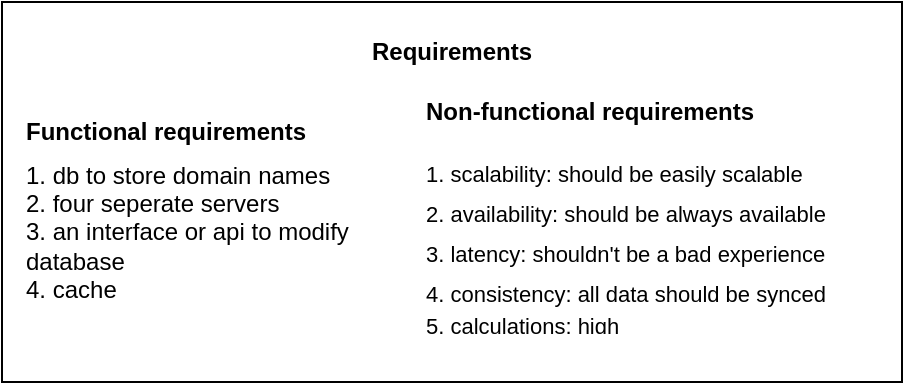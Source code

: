 <mxfile pages="2">
    <diagram name="high-level" id="8-smb9yRM81izmXv1z2y">
        <mxGraphModel dx="764" dy="327" grid="1" gridSize="10" guides="1" tooltips="1" connect="1" arrows="1" fold="1" page="1" pageScale="1" pageWidth="850" pageHeight="1100" math="0" shadow="0">
            <root>
                <mxCell id="0"/>
                <mxCell id="1" parent="0"/>
                <mxCell id="fnA83SVF6pMEiWnQS_cF-1" value="" style="group" parent="1" vertex="1" connectable="0">
                    <mxGeometry x="70" y="50" width="450" height="190" as="geometry"/>
                </mxCell>
                <mxCell id="9G0C_g3oGiicDgi-TUx9-5" value="" style="rounded=0;whiteSpace=wrap;html=1;" parent="fnA83SVF6pMEiWnQS_cF-1" vertex="1">
                    <mxGeometry width="450" height="190" as="geometry"/>
                </mxCell>
                <mxCell id="9G0C_g3oGiicDgi-TUx9-6" value="Requirements" style="text;html=1;align=center;verticalAlign=middle;whiteSpace=wrap;rounded=0;fontSize=12;fontStyle=1" parent="fnA83SVF6pMEiWnQS_cF-1" vertex="1">
                    <mxGeometry x="135" y="10" width="180" height="30" as="geometry"/>
                </mxCell>
                <mxCell id="9G0C_g3oGiicDgi-TUx9-19" value="1. db to store domain names&lt;br data--h-bstatus=&quot;0OBSERVED&quot;&gt;2. four seperate servers&lt;div data--h-bstatus=&quot;0OBSERVED&quot;&gt;3. an interface or api to modify database&lt;br data--h-bstatus=&quot;0OBSERVED&quot;&gt;&lt;div data--h-bstatus=&quot;0OBSERVED&quot;&gt;4. cache&lt;/div&gt;&lt;/div&gt;" style="text;html=1;align=left;verticalAlign=middle;whiteSpace=wrap;rounded=0;fontSize=12;" parent="fnA83SVF6pMEiWnQS_cF-1" vertex="1">
                    <mxGeometry x="10" y="80" width="180" height="70" as="geometry"/>
                </mxCell>
                <mxCell id="9G0C_g3oGiicDgi-TUx9-20" value="Functional r&lt;span style=&quot;background-color: transparent; color: light-dark(rgb(0, 0, 0), rgb(255, 255, 255));&quot; data--h-bstatus=&quot;0OBSERVED&quot;&gt;equirements&lt;/span&gt;" style="text;html=1;align=left;verticalAlign=middle;whiteSpace=wrap;rounded=0;fontSize=12;fontStyle=1" parent="fnA83SVF6pMEiWnQS_cF-1" vertex="1">
                    <mxGeometry x="10" y="50" width="180" height="30" as="geometry"/>
                </mxCell>
                <mxCell id="9G0C_g3oGiicDgi-TUx9-23" value="&lt;h1 data--h-bstatus=&quot;0OBSERVED&quot; style=&quot;margin-top: 0px;&quot;&gt;&lt;span data--h-bstatus=&quot;0OBSERVED&quot; style=&quot;background-color: transparent; color: light-dark(rgb(0, 0, 0), rgb(255, 255, 255));&quot;&gt;&lt;font data--h-bstatus=&quot;0OBSERVED&quot; style=&quot;font-size: 12px;&quot;&gt;Non-functional requirements&lt;/font&gt;&lt;/span&gt;&lt;/h1&gt;&lt;h1 data--h-bstatus=&quot;0OBSERVED&quot; style=&quot;margin-top: 0px; line-height: 0%;&quot;&gt;&lt;span data--h-bstatus=&quot;0OBSERVED&quot; style=&quot;font-weight: 400;&quot;&gt;&lt;font data--h-bstatus=&quot;0OBSERVED&quot; style=&quot;font-size: 11px;&quot;&gt;1. scalability: should be easily scalable&lt;/font&gt;&lt;/span&gt;&lt;/h1&gt;&lt;h1 data--h-bstatus=&quot;0OBSERVED&quot; style=&quot;margin-top: 0px; line-height: 0%;&quot;&gt;&lt;span data--h-bstatus=&quot;0OBSERVED&quot; style=&quot;background-color: transparent; color: light-dark(rgb(0, 0, 0), rgb(255, 255, 255)); font-weight: 400;&quot;&gt;&lt;font data--h-bstatus=&quot;0OBSERVED&quot; style=&quot;font-size: 11px;&quot;&gt;2. availability: should be always available&lt;/font&gt;&lt;/span&gt;&lt;/h1&gt;&lt;h1 data--h-bstatus=&quot;0OBSERVED&quot; style=&quot;margin-top: 0px; line-height: 0%;&quot;&gt;&lt;span data--h-bstatus=&quot;0OBSERVED&quot; style=&quot;background-color: transparent; color: light-dark(rgb(0, 0, 0), rgb(255, 255, 255)); font-weight: 400;&quot;&gt;&lt;font data--h-bstatus=&quot;0OBSERVED&quot; style=&quot;font-size: 11px;&quot;&gt;3. latency: shouldn&#39;t be a bad experience&lt;/font&gt;&lt;/span&gt;&lt;/h1&gt;&lt;h1 data--h-bstatus=&quot;0OBSERVED&quot; style=&quot;margin-top: 0px; line-height: 0%;&quot;&gt;&lt;span data--h-bstatus=&quot;0OBSERVED&quot; style=&quot;background-color: transparent; color: light-dark(rgb(0, 0, 0), rgb(255, 255, 255)); font-weight: normal;&quot;&gt;&lt;font data--h-bstatus=&quot;0OBSERVED&quot; style=&quot;font-size: 11px;&quot;&gt;4. consistency: all data should be synced&lt;/font&gt;&lt;/span&gt;&lt;/h1&gt;&lt;div data--h-bstatus=&quot;0OBSERVED&quot; style=&quot;line-height: 0%;&quot;&gt;&lt;span data--h-bstatus=&quot;0OBSERVED&quot; style=&quot;background-color: transparent; color: light-dark(rgb(0, 0, 0), rgb(255, 255, 255));&quot;&gt;&lt;font data--h-bstatus=&quot;0OBSERVED&quot; style=&quot;font-size: 11px;&quot;&gt;5. calculations: high&lt;/font&gt;&lt;/span&gt;&lt;/div&gt;" style="text;html=1;whiteSpace=wrap;overflow=hidden;rounded=0;" parent="fnA83SVF6pMEiWnQS_cF-1" vertex="1">
                    <mxGeometry x="210" y="30" width="230" height="150" as="geometry"/>
                </mxCell>
            </root>
        </mxGraphModel>
    </diagram>
    <diagram id="KJKmLV7B80y6A8qRWkbc" name="cloud diagrams">
        <mxGraphModel dx="2464" dy="327" grid="1" gridSize="10" guides="1" tooltips="1" connect="1" arrows="1" fold="1" page="1" pageScale="1" pageWidth="850" pageHeight="1100" math="0" shadow="0">
            <root>
                <mxCell id="0"/>
                <mxCell id="1" parent="0"/>
                <mxCell id="O8aFMwfuYjstY-yLZvZo-1" value="mafazaa/ainaa/ainaa-dns" style="points=[[0,0],[0.25,0],[0.5,0],[0.75,0],[1,0],[1,0.25],[1,0.5],[1,0.75],[1,1],[0.75,1],[0.5,1],[0.25,1],[0,1],[0,0.75],[0,0.5],[0,0.25]];outlineConnect=0;gradientColor=none;html=1;whiteSpace=wrap;fontSize=11;fontStyle=0;container=1;pointerEvents=0;collapsible=0;recursiveResize=0;shape=mxgraph.aws4.group;grIcon=mxgraph.aws4.group_aws_cloud_alt;strokeColor=#232F3E;fillColor=none;verticalAlign=top;align=left;spacingLeft=30;fontColor=#232F3E;dashed=0;" parent="1" vertex="1">
                    <mxGeometry x="380" y="260" width="890" height="650" as="geometry"/>
                </mxCell>
                <mxCell id="O8aFMwfuYjstY-yLZvZo-3" value="Middle East (Bahrain)&lt;div data--h-bstatus=&quot;0OBSERVED&quot;&gt;me-south-1&lt;/div&gt;" style="points=[[0,0],[0.25,0],[0.5,0],[0.75,0],[1,0],[1,0.25],[1,0.5],[1,0.75],[1,1],[0.75,1],[0.5,1],[0.25,1],[0,1],[0,0.75],[0,0.5],[0,0.25]];outlineConnect=0;gradientColor=none;html=1;whiteSpace=wrap;fontSize=11;fontStyle=0;container=1;pointerEvents=0;collapsible=0;recursiveResize=0;shape=mxgraph.aws4.group;grIcon=mxgraph.aws4.group_region;strokeColor=#00A4A6;fillColor=none;verticalAlign=top;align=left;spacingLeft=30;fontColor=#147EBA;dashed=1;" parent="O8aFMwfuYjstY-yLZvZo-1" vertex="1">
                    <mxGeometry x="20" y="50" width="860" height="590" as="geometry"/>
                </mxCell>
                <mxCell id="mzUIlvQEOGq6dSJyGh1E-40" value="me-south-1a" style="fillColor=none;strokeColor=#147EBA;dashed=1;verticalAlign=top;fontStyle=0;fontColor=#147EBA;whiteSpace=wrap;html=1;" parent="O8aFMwfuYjstY-yLZvZo-3" vertex="1">
                    <mxGeometry x="208" y="50" width="630" height="530" as="geometry"/>
                </mxCell>
                <mxCell id="mzUIlvQEOGq6dSJyGh1E-41" value="DNS&lt;div&gt;10.10.0.0/16&lt;/div&gt;" style="points=[[0,0],[0.25,0],[0.5,0],[0.75,0],[1,0],[1,0.25],[1,0.5],[1,0.75],[1,1],[0.75,1],[0.5,1],[0.25,1],[0,1],[0,0.75],[0,0.5],[0,0.25]];outlineConnect=0;gradientColor=none;html=1;whiteSpace=wrap;fontSize=12;fontStyle=0;container=1;pointerEvents=0;collapsible=0;recursiveResize=0;shape=mxgraph.aws4.group;grIcon=mxgraph.aws4.group_vpc2;strokeColor=#8C4FFF;fillColor=none;verticalAlign=top;align=left;spacingLeft=30;fontColor=#AAB7B8;dashed=0;" parent="O8aFMwfuYjstY-yLZvZo-3" vertex="1">
                    <mxGeometry x="228" y="100" width="590" height="470" as="geometry"/>
                </mxCell>
                <mxCell id="mzUIlvQEOGq6dSJyGh1E-74" value="access-db-role" style="sketch=0;outlineConnect=0;fontColor=#232F3E;gradientColor=none;fillColor=#DD344C;strokeColor=none;dashed=0;verticalLabelPosition=bottom;verticalAlign=top;align=center;html=1;fontSize=12;fontStyle=0;aspect=fixed;pointerEvents=1;shape=mxgraph.aws4.role;" parent="mzUIlvQEOGq6dSJyGh1E-41" vertex="1">
                    <mxGeometry x="260" y="242" width="53.18" height="30" as="geometry"/>
                </mxCell>
                <mxCell id="O8aFMwfuYjstY-yLZvZo-5" value="public&lt;div&gt;10.10.10.0/24&lt;/div&gt;" style="points=[[0,0],[0.25,0],[0.5,0],[0.75,0],[1,0],[1,0.25],[1,0.5],[1,0.75],[1,1],[0.75,1],[0.5,1],[0.25,1],[0,1],[0,0.75],[0,0.5],[0,0.25]];outlineConnect=0;gradientColor=none;html=1;whiteSpace=wrap;fontSize=12;fontStyle=0;container=1;pointerEvents=0;collapsible=0;recursiveResize=0;shape=mxgraph.aws4.group;grIcon=mxgraph.aws4.group_security_group;grStroke=0;strokeColor=#7AA116;fillColor=#F2F6E8;verticalAlign=top;align=left;spacingLeft=30;fontColor=#248814;dashed=0;" parent="O8aFMwfuYjstY-yLZvZo-3" vertex="1">
                    <mxGeometry x="258" y="160" width="190" height="390" as="geometry"/>
                </mxCell>
                <mxCell id="O8aFMwfuYjstY-yLZvZo-4" value="dns-servers-sg" style="fillColor=none;strokeColor=#DD3522;verticalAlign=top;fontStyle=0;fontColor=#DD3522;whiteSpace=wrap;html=1;" parent="O8aFMwfuYjstY-yLZvZo-5" vertex="1">
                    <mxGeometry x="30" y="50" width="130" height="310" as="geometry"/>
                </mxCell>
                <mxCell id="mzUIlvQEOGq6dSJyGh1E-86" value="2 high dns servers&lt;div&gt;10.10.10.10&lt;/div&gt;&lt;div&gt;10.10.10.20&lt;/div&gt;" style="sketch=0;outlineConnect=0;fontColor=#232F3E;gradientColor=none;fillColor=#ED7100;strokeColor=none;dashed=0;verticalLabelPosition=bottom;verticalAlign=top;align=center;html=1;fontSize=12;fontStyle=0;aspect=fixed;pointerEvents=1;shape=mxgraph.aws4.instances;" parent="O8aFMwfuYjstY-yLZvZo-5" vertex="1">
                    <mxGeometry x="80" y="97" width="48" height="48" as="geometry"/>
                </mxCell>
                <mxCell id="mzUIlvQEOGq6dSJyGh1E-88" value="2 low dns servers&lt;div&gt;10.10.10.30&lt;/div&gt;&lt;div&gt;10.10.10.40&lt;/div&gt;" style="sketch=0;outlineConnect=0;fontColor=#232F3E;gradientColor=none;fillColor=#ED7100;strokeColor=none;dashed=0;verticalLabelPosition=bottom;verticalAlign=top;align=center;html=1;fontSize=12;fontStyle=0;aspect=fixed;pointerEvents=1;shape=mxgraph.aws4.instances;" parent="O8aFMwfuYjstY-yLZvZo-5" vertex="1">
                    <mxGeometry x="80" y="257" width="48" height="48" as="geometry"/>
                </mxCell>
                <mxCell id="O8aFMwfuYjstY-yLZvZo-6" value="db-subnet&lt;div&gt;10.10.20.0/24&lt;/div&gt;" style="points=[[0,0],[0.25,0],[0.5,0],[0.75,0],[1,0],[1,0.25],[1,0.5],[1,0.75],[1,1],[0.75,1],[0.5,1],[0.25,1],[0,1],[0,0.75],[0,0.5],[0,0.25]];outlineConnect=0;gradientColor=none;html=1;whiteSpace=wrap;fontSize=12;fontStyle=0;container=1;pointerEvents=0;collapsible=0;recursiveResize=0;shape=mxgraph.aws4.group;grIcon=mxgraph.aws4.group_security_group;grStroke=0;strokeColor=#00A4A6;fillColor=#E6F6F7;verticalAlign=top;align=left;spacingLeft=30;fontColor=#147EBA;dashed=0;" parent="O8aFMwfuYjstY-yLZvZo-3" vertex="1">
                    <mxGeometry x="578" y="160" width="220" height="350" as="geometry"/>
                </mxCell>
                <mxCell id="mzUIlvQEOGq6dSJyGh1E-73" value="redis-cache-sg" style="fillColor=none;strokeColor=#DD3522;verticalAlign=top;fontStyle=0;fontColor=#DD3522;whiteSpace=wrap;html=1;" parent="O8aFMwfuYjstY-yLZvZo-6" vertex="1">
                    <mxGeometry x="20" y="58" width="100" height="272" as="geometry"/>
                </mxCell>
                <mxCell id="mzUIlvQEOGq6dSJyGh1E-32" value="high cache" style="sketch=0;outlineConnect=0;fontColor=#232F3E;gradientColor=none;fillColor=#C925D1;strokeColor=none;dashed=0;verticalLabelPosition=bottom;verticalAlign=top;align=center;html=1;fontSize=12;fontStyle=0;aspect=fixed;pointerEvents=1;shape=mxgraph.aws4.elasticache_for_redis;" parent="O8aFMwfuYjstY-yLZvZo-6" vertex="1">
                    <mxGeometry x="48" y="100" width="45.22" height="40" as="geometry"/>
                </mxCell>
                <mxCell id="mzUIlvQEOGq6dSJyGh1E-33" value="low cache" style="sketch=0;outlineConnect=0;fontColor=#232F3E;gradientColor=none;fillColor=#C925D1;strokeColor=none;dashed=0;verticalLabelPosition=bottom;verticalAlign=top;align=center;html=1;fontSize=12;fontStyle=0;aspect=fixed;pointerEvents=1;shape=mxgraph.aws4.elasticache_for_redis;" parent="O8aFMwfuYjstY-yLZvZo-6" vertex="1">
                    <mxGeometry x="47.39" y="262" width="45.22" height="40" as="geometry"/>
                </mxCell>
                <mxCell id="mzUIlvQEOGq6dSJyGh1E-34" value="Main DB" style="sketch=0;points=[[0,0,0],[0.25,0,0],[0.5,0,0],[0.75,0,0],[1,0,0],[0,1,0],[0.25,1,0],[0.5,1,0],[0.75,1,0],[1,1,0],[0,0.25,0],[0,0.5,0],[0,0.75,0],[1,0.25,0],[1,0.5,0],[1,0.75,0]];outlineConnect=0;fontColor=#232F3E;fillColor=#C925D1;strokeColor=#ffffff;dashed=0;verticalLabelPosition=bottom;verticalAlign=top;align=center;html=1;fontSize=12;fontStyle=0;aspect=fixed;shape=mxgraph.aws4.resourceIcon;resIcon=mxgraph.aws4.dynamodb;" parent="O8aFMwfuYjstY-yLZvZo-6" vertex="1">
                    <mxGeometry x="140" y="166" width="62" height="62" as="geometry"/>
                </mxCell>
                <mxCell id="mzUIlvQEOGq6dSJyGh1E-79" style="edgeStyle=orthogonalEdgeStyle;rounded=0;orthogonalLoop=1;jettySize=auto;html=1;" parent="O8aFMwfuYjstY-yLZvZo-3" source="mzUIlvQEOGq6dSJyGh1E-74" target="mzUIlvQEOGq6dSJyGh1E-34" edge="1">
                    <mxGeometry relative="1" as="geometry"/>
                </mxCell>
                <mxCell id="mzUIlvQEOGq6dSJyGh1E-91" style="edgeStyle=orthogonalEdgeStyle;rounded=0;orthogonalLoop=1;jettySize=auto;html=1;" parent="O8aFMwfuYjstY-yLZvZo-3" source="mzUIlvQEOGq6dSJyGh1E-86" target="mzUIlvQEOGq6dSJyGh1E-32" edge="1">
                    <mxGeometry relative="1" as="geometry"/>
                </mxCell>
                <mxCell id="mzUIlvQEOGq6dSJyGh1E-92" style="edgeStyle=orthogonalEdgeStyle;rounded=0;orthogonalLoop=1;jettySize=auto;html=1;" parent="O8aFMwfuYjstY-yLZvZo-3" source="mzUIlvQEOGq6dSJyGh1E-88" target="mzUIlvQEOGq6dSJyGh1E-33" edge="1">
                    <mxGeometry relative="1" as="geometry"/>
                </mxCell>
                <mxCell id="mzUIlvQEOGq6dSJyGh1E-106" style="edgeStyle=orthogonalEdgeStyle;rounded=0;orthogonalLoop=1;jettySize=auto;html=1;" parent="O8aFMwfuYjstY-yLZvZo-3" source="mzUIlvQEOGq6dSJyGh1E-95" target="mzUIlvQEOGq6dSJyGh1E-86" edge="1">
                    <mxGeometry relative="1" as="geometry">
                        <Array as="points">
                            <mxPoint x="178" y="365"/>
                            <mxPoint x="178" y="281"/>
                        </Array>
                    </mxGeometry>
                </mxCell>
                <mxCell id="mzUIlvQEOGq6dSJyGh1E-107" style="edgeStyle=orthogonalEdgeStyle;rounded=0;orthogonalLoop=1;jettySize=auto;html=1;" parent="O8aFMwfuYjstY-yLZvZo-3" source="mzUIlvQEOGq6dSJyGh1E-95" target="mzUIlvQEOGq6dSJyGh1E-88" edge="1">
                    <mxGeometry relative="1" as="geometry">
                        <Array as="points">
                            <mxPoint x="178" y="365"/>
                            <mxPoint x="178" y="441"/>
                        </Array>
                    </mxGeometry>
                </mxCell>
                <mxCell id="mzUIlvQEOGq6dSJyGh1E-95" value="DNS-AMI" style="outlineConnect=0;dashed=0;verticalLabelPosition=bottom;verticalAlign=top;align=center;html=1;shape=mxgraph.aws3.ami;fillColor=#F58534;gradientColor=none;" parent="O8aFMwfuYjstY-yLZvZo-3" vertex="1">
                    <mxGeometry x="108" y="343.5" width="40" height="43" as="geometry"/>
                </mxCell>
                <mxCell id="mzUIlvQEOGq6dSJyGh1E-109" style="edgeStyle=orthogonalEdgeStyle;rounded=0;orthogonalLoop=1;jettySize=auto;html=1;" parent="O8aFMwfuYjstY-yLZvZo-3" source="mzUIlvQEOGq6dSJyGh1E-62" target="mzUIlvQEOGq6dSJyGh1E-86" edge="1">
                    <mxGeometry relative="1" as="geometry">
                        <Array as="points">
                            <mxPoint x="178" y="240"/>
                            <mxPoint x="178" y="260"/>
                        </Array>
                    </mxGeometry>
                </mxCell>
                <mxCell id="mzUIlvQEOGq6dSJyGh1E-62" value="secondary-high-dns" style="sketch=0;outlineConnect=0;fontColor=#232F3E;gradientColor=none;fillColor=#ED7100;strokeColor=none;dashed=0;verticalLabelPosition=bottom;verticalAlign=top;align=center;html=1;fontSize=12;fontStyle=0;aspect=fixed;pointerEvents=1;shape=mxgraph.aws4.elastic_ip_address;direction=west;" parent="O8aFMwfuYjstY-yLZvZo-3" vertex="1">
                    <mxGeometry x="90" y="230" width="48" height="20" as="geometry"/>
                </mxCell>
                <mxCell id="mzUIlvQEOGq6dSJyGh1E-108" style="edgeStyle=orthogonalEdgeStyle;rounded=0;orthogonalLoop=1;jettySize=auto;html=1;" parent="O8aFMwfuYjstY-yLZvZo-3" source="mzUIlvQEOGq6dSJyGh1E-61" target="mzUIlvQEOGq6dSJyGh1E-86" edge="1">
                    <mxGeometry relative="1" as="geometry">
                        <Array as="points">
                            <mxPoint x="188" y="170"/>
                            <mxPoint x="188" y="260"/>
                        </Array>
                    </mxGeometry>
                </mxCell>
                <mxCell id="mzUIlvQEOGq6dSJyGh1E-61" value="primary-high-dns" style="sketch=0;outlineConnect=0;fontColor=#232F3E;gradientColor=none;fillColor=#ED7100;strokeColor=none;dashed=0;verticalLabelPosition=bottom;verticalAlign=top;align=center;html=1;fontSize=12;fontStyle=0;aspect=fixed;pointerEvents=1;shape=mxgraph.aws4.elastic_ip_address;direction=west;" parent="O8aFMwfuYjstY-yLZvZo-3" vertex="1">
                    <mxGeometry x="90" y="160" width="48" height="20" as="geometry"/>
                </mxCell>
                <mxCell id="mzUIlvQEOGq6dSJyGh1E-111" style="edgeStyle=orthogonalEdgeStyle;rounded=0;orthogonalLoop=1;jettySize=auto;html=1;" parent="O8aFMwfuYjstY-yLZvZo-3" source="mzUIlvQEOGq6dSJyGh1E-63" target="mzUIlvQEOGq6dSJyGh1E-88" edge="1">
                    <mxGeometry relative="1" as="geometry">
                        <Array as="points">
                            <mxPoint x="140" y="460"/>
                            <mxPoint x="140" y="460"/>
                        </Array>
                    </mxGeometry>
                </mxCell>
                <mxCell id="mzUIlvQEOGq6dSJyGh1E-63" value="primary-low-dns" style="sketch=0;outlineConnect=0;fontColor=#232F3E;gradientColor=none;fillColor=#ED7100;strokeColor=none;dashed=0;verticalLabelPosition=bottom;verticalAlign=top;align=center;html=1;fontSize=12;fontStyle=0;aspect=fixed;pointerEvents=1;shape=mxgraph.aws4.elastic_ip_address;direction=west;" parent="O8aFMwfuYjstY-yLZvZo-3" vertex="1">
                    <mxGeometry x="80" y="450" width="48" height="20" as="geometry"/>
                </mxCell>
                <mxCell id="mzUIlvQEOGq6dSJyGh1E-110" style="edgeStyle=orthogonalEdgeStyle;rounded=0;orthogonalLoop=1;jettySize=auto;html=1;" parent="O8aFMwfuYjstY-yLZvZo-3" source="mzUIlvQEOGq6dSJyGh1E-64" target="mzUIlvQEOGq6dSJyGh1E-88" edge="1">
                    <mxGeometry relative="1" as="geometry">
                        <Array as="points">
                            <mxPoint x="188" y="530"/>
                            <mxPoint x="188" y="460"/>
                        </Array>
                    </mxGeometry>
                </mxCell>
                <mxCell id="mzUIlvQEOGq6dSJyGh1E-64" value="secondary-low-dns" style="sketch=0;outlineConnect=0;fontColor=#232F3E;gradientColor=none;fillColor=#ED7100;strokeColor=none;dashed=0;verticalLabelPosition=bottom;verticalAlign=top;align=center;html=1;fontSize=12;fontStyle=0;aspect=fixed;pointerEvents=1;shape=mxgraph.aws4.elastic_ip_address;direction=west;" parent="O8aFMwfuYjstY-yLZvZo-3" vertex="1">
                    <mxGeometry x="80" y="520" width="48" height="20" as="geometry"/>
                </mxCell>
                <mxCell id="mzUIlvQEOGq6dSJyGh1E-93" style="edgeStyle=orthogonalEdgeStyle;rounded=0;orthogonalLoop=1;jettySize=auto;html=1;" parent="O8aFMwfuYjstY-yLZvZo-3" source="mzUIlvQEOGq6dSJyGh1E-88" target="mzUIlvQEOGq6dSJyGh1E-74" edge="1">
                    <mxGeometry relative="1" as="geometry">
                        <Array as="points">
                            <mxPoint x="428" y="440"/>
                            <mxPoint x="428" y="365"/>
                        </Array>
                    </mxGeometry>
                </mxCell>
                <mxCell id="mzUIlvQEOGq6dSJyGh1E-94" style="edgeStyle=orthogonalEdgeStyle;rounded=0;orthogonalLoop=1;jettySize=auto;html=1;" parent="O8aFMwfuYjstY-yLZvZo-3" source="mzUIlvQEOGq6dSJyGh1E-86" target="mzUIlvQEOGq6dSJyGh1E-74" edge="1">
                    <mxGeometry relative="1" as="geometry">
                        <Array as="points">
                            <mxPoint x="428" y="281"/>
                            <mxPoint x="428" y="365"/>
                        </Array>
                    </mxGeometry>
                </mxCell>
                <mxCell id="mzUIlvQEOGq6dSJyGh1E-169" value="" style="sketch=0;outlineConnect=0;fontColor=#232F3E;gradientColor=none;fillColor=#8C4FFF;strokeColor=none;dashed=0;verticalLabelPosition=bottom;verticalAlign=top;align=center;html=1;fontSize=12;fontStyle=0;aspect=fixed;pointerEvents=1;shape=mxgraph.aws4.internet_gateway;" parent="O8aFMwfuYjstY-yLZvZo-3" vertex="1">
                    <mxGeometry x="207.5" y="350" width="40" height="40" as="geometry"/>
                </mxCell>
                <mxCell id="mzUIlvQEOGq6dSJyGh1E-177" value="CloudWatch Alarms" style="sketch=0;outlineConnect=0;fontColor=#232F3E;gradientColor=none;fillColor=#E7157B;strokeColor=none;dashed=0;verticalLabelPosition=bottom;verticalAlign=top;align=center;html=1;fontSize=12;fontStyle=0;aspect=fixed;pointerEvents=1;shape=mxgraph.aws4.alarm;" parent="O8aFMwfuYjstY-yLZvZo-3" vertex="1">
                    <mxGeometry x="70" y="60" width="50" height="50" as="geometry"/>
                </mxCell>
                <mxCell id="O8aFMwfuYjstY-yLZvZo-2" value="DNS AWS Diagram" style="text;html=1;align=center;verticalAlign=middle;resizable=0;points=[];autosize=1;strokeColor=none;fillColor=none;fontSize=19;fontStyle=1" parent="1" vertex="1">
                    <mxGeometry x="720" y="200" width="190" height="40" as="geometry"/>
                </mxCell>
                <mxCell id="mzUIlvQEOGq6dSJyGh1E-1" value="" style="group" parent="1" vertex="1" connectable="0">
                    <mxGeometry x="-440" y="329.5" width="450" height="190" as="geometry"/>
                </mxCell>
                <mxCell id="mzUIlvQEOGq6dSJyGh1E-2" value="" style="rounded=0;whiteSpace=wrap;html=1;" parent="mzUIlvQEOGq6dSJyGh1E-1" vertex="1">
                    <mxGeometry width="450" height="190" as="geometry"/>
                </mxCell>
                <mxCell id="mzUIlvQEOGq6dSJyGh1E-3" value="DNS Requirements" style="text;html=1;align=center;verticalAlign=middle;whiteSpace=wrap;rounded=0;fontSize=12;fontStyle=1" parent="mzUIlvQEOGq6dSJyGh1E-1" vertex="1">
                    <mxGeometry x="135" y="10" width="180" height="30" as="geometry"/>
                </mxCell>
                <mxCell id="mzUIlvQEOGq6dSJyGh1E-4" value="1. db to store domain names&lt;br data--h-bstatus=&quot;0OBSERVED&quot;&gt;2. four seperate servers&lt;div data--h-bstatus=&quot;0OBSERVED&quot;&gt;3. an interface or api to modify database&lt;br data--h-bstatus=&quot;0OBSERVED&quot;&gt;&lt;div data--h-bstatus=&quot;0OBSERVED&quot;&gt;4. cache&lt;/div&gt;&lt;div data--h-bstatus=&quot;0OBSERVED&quot;&gt;5. an instance for jenkins&lt;/div&gt;&lt;/div&gt;" style="text;html=1;align=left;verticalAlign=middle;whiteSpace=wrap;rounded=0;fontSize=12;" parent="mzUIlvQEOGq6dSJyGh1E-1" vertex="1">
                    <mxGeometry x="10" y="80" width="180" height="70" as="geometry"/>
                </mxCell>
                <mxCell id="mzUIlvQEOGq6dSJyGh1E-5" value="Functional r&lt;span style=&quot;background-color: transparent; color: light-dark(rgb(0, 0, 0), rgb(255, 255, 255));&quot; data--h-bstatus=&quot;0OBSERVED&quot;&gt;equirements&lt;/span&gt;" style="text;html=1;align=left;verticalAlign=middle;whiteSpace=wrap;rounded=0;fontSize=12;fontStyle=1" parent="mzUIlvQEOGq6dSJyGh1E-1" vertex="1">
                    <mxGeometry x="10" y="50" width="180" height="30" as="geometry"/>
                </mxCell>
                <mxCell id="mzUIlvQEOGq6dSJyGh1E-6" value="&lt;h1 data--h-bstatus=&quot;0OBSERVED&quot; style=&quot;margin-top: 0px;&quot;&gt;&lt;span data--h-bstatus=&quot;0OBSERVED&quot; style=&quot;background-color: transparent; color: light-dark(rgb(0, 0, 0), rgb(255, 255, 255));&quot;&gt;&lt;font data--h-bstatus=&quot;0OBSERVED&quot; style=&quot;font-size: 12px;&quot;&gt;Non-functional requirements&lt;/font&gt;&lt;/span&gt;&lt;/h1&gt;&lt;h1 data--h-bstatus=&quot;0OBSERVED&quot; style=&quot;margin-top: 0px; line-height: 0%;&quot;&gt;&lt;span data--h-bstatus=&quot;0OBSERVED&quot; style=&quot;font-weight: 400;&quot;&gt;&lt;font data--h-bstatus=&quot;0OBSERVED&quot; style=&quot;font-size: 11px;&quot;&gt;1. scalability: should be easily scalable&lt;/font&gt;&lt;/span&gt;&lt;/h1&gt;&lt;h1 data--h-bstatus=&quot;0OBSERVED&quot; style=&quot;margin-top: 0px; line-height: 0%;&quot;&gt;&lt;span data--h-bstatus=&quot;0OBSERVED&quot; style=&quot;background-color: transparent; color: light-dark(rgb(0, 0, 0), rgb(255, 255, 255)); font-weight: 400;&quot;&gt;&lt;font data--h-bstatus=&quot;0OBSERVED&quot; style=&quot;font-size: 11px;&quot;&gt;2. availability: should be always available&lt;/font&gt;&lt;/span&gt;&lt;/h1&gt;&lt;h1 data--h-bstatus=&quot;0OBSERVED&quot; style=&quot;margin-top: 0px; line-height: 0%;&quot;&gt;&lt;span data--h-bstatus=&quot;0OBSERVED&quot; style=&quot;background-color: transparent; color: light-dark(rgb(0, 0, 0), rgb(255, 255, 255)); font-weight: 400;&quot;&gt;&lt;font data--h-bstatus=&quot;0OBSERVED&quot; style=&quot;font-size: 11px;&quot;&gt;3. latency: shouldn&#39;t be a bad experience&lt;/font&gt;&lt;/span&gt;&lt;/h1&gt;&lt;h1 data--h-bstatus=&quot;0OBSERVED&quot; style=&quot;margin-top: 0px; line-height: 0%;&quot;&gt;&lt;span data--h-bstatus=&quot;0OBSERVED&quot; style=&quot;background-color: transparent; color: light-dark(rgb(0, 0, 0), rgb(255, 255, 255)); font-weight: normal;&quot;&gt;&lt;font data--h-bstatus=&quot;0OBSERVED&quot; style=&quot;font-size: 11px;&quot;&gt;4. consistency: all data should be synced&lt;/font&gt;&lt;/span&gt;&lt;/h1&gt;&lt;div data--h-bstatus=&quot;0OBSERVED&quot; style=&quot;line-height: 0%;&quot;&gt;&lt;span data--h-bstatus=&quot;0OBSERVED&quot; style=&quot;background-color: transparent; color: light-dark(rgb(0, 0, 0), rgb(255, 255, 255));&quot;&gt;&lt;font data--h-bstatus=&quot;0OBSERVED&quot; style=&quot;font-size: 11px;&quot;&gt;5. calculations: high&lt;/font&gt;&lt;/span&gt;&lt;/div&gt;" style="text;html=1;whiteSpace=wrap;overflow=hidden;rounded=0;" parent="mzUIlvQEOGq6dSJyGh1E-1" vertex="1">
                    <mxGeometry x="210" y="30" width="230" height="150" as="geometry"/>
                </mxCell>
                <mxCell id="mzUIlvQEOGq6dSJyGh1E-68" style="edgeStyle=orthogonalEdgeStyle;rounded=0;orthogonalLoop=1;jettySize=auto;html=1;" parent="1" source="mzUIlvQEOGq6dSJyGh1E-52" target="mzUIlvQEOGq6dSJyGh1E-64" edge="1">
                    <mxGeometry relative="1" as="geometry">
                        <Array as="points">
                            <mxPoint x="350" y="676"/>
                            <mxPoint x="350" y="840"/>
                        </Array>
                    </mxGeometry>
                </mxCell>
                <mxCell id="mzUIlvQEOGq6dSJyGh1E-102" style="edgeStyle=orthogonalEdgeStyle;rounded=0;orthogonalLoop=1;jettySize=auto;html=1;" parent="1" source="mzUIlvQEOGq6dSJyGh1E-52" target="mzUIlvQEOGq6dSJyGh1E-61" edge="1">
                    <mxGeometry relative="1" as="geometry">
                        <Array as="points">
                            <mxPoint x="350" y="676"/>
                            <mxPoint x="350" y="480"/>
                        </Array>
                    </mxGeometry>
                </mxCell>
                <mxCell id="mzUIlvQEOGq6dSJyGh1E-103" style="edgeStyle=orthogonalEdgeStyle;rounded=0;orthogonalLoop=1;jettySize=auto;html=1;" parent="1" source="mzUIlvQEOGq6dSJyGh1E-52" target="mzUIlvQEOGq6dSJyGh1E-62" edge="1">
                    <mxGeometry relative="1" as="geometry">
                        <Array as="points">
                            <mxPoint x="350" y="676"/>
                            <mxPoint x="350" y="550"/>
                        </Array>
                    </mxGeometry>
                </mxCell>
                <mxCell id="mzUIlvQEOGq6dSJyGh1E-104" style="edgeStyle=orthogonalEdgeStyle;rounded=0;orthogonalLoop=1;jettySize=auto;html=1;" parent="1" source="mzUIlvQEOGq6dSJyGh1E-52" target="mzUIlvQEOGq6dSJyGh1E-63" edge="1">
                    <mxGeometry relative="1" as="geometry">
                        <Array as="points">
                            <mxPoint x="350" y="676"/>
                            <mxPoint x="350" y="770"/>
                        </Array>
                    </mxGeometry>
                </mxCell>
                <mxCell id="mzUIlvQEOGq6dSJyGh1E-52" value="devices" style="sketch=0;outlineConnect=0;gradientColor=none;fontColor=#545B64;strokeColor=none;fillColor=#879196;dashed=0;verticalLabelPosition=bottom;verticalAlign=top;align=center;html=1;fontSize=12;fontStyle=0;aspect=fixed;shape=mxgraph.aws4.illustration_devices;pointerEvents=1" parent="1" vertex="1">
                    <mxGeometry x="180" y="639.5" width="100" height="73" as="geometry"/>
                </mxCell>
                <mxCell id="mzUIlvQEOGq6dSJyGh1E-85" value="DNS-AMI content" style="points=[[0,0],[0.25,0],[0.5,0],[0.75,0],[1,0],[1,0.25],[1,0.5],[1,0.75],[1,1],[0.75,1],[0.5,1],[0.25,1],[0,1],[0,0.75],[0,0.5],[0,0.25]];outlineConnect=0;gradientColor=none;html=1;whiteSpace=wrap;fontSize=12;fontStyle=0;container=1;pointerEvents=0;collapsible=0;recursiveResize=0;shape=mxgraph.aws4.group;grIcon=mxgraph.aws4.group_ec2_instance_contents;strokeColor=#D86613;fillColor=none;verticalAlign=top;align=left;spacingLeft=30;fontColor=#D86613;dashed=0;" parent="1" vertex="1">
                    <mxGeometry x="370" y="930" width="140" height="80" as="geometry"/>
                </mxCell>
                <mxCell id="mzUIlvQEOGq6dSJyGh1E-96" value="&lt;div data--h-bstatus=&quot;0OBSERVED&quot;&gt;open port 53&lt;/div&gt;doh adguard server&lt;div&gt;start server as service&lt;/div&gt;" style="text;html=1;align=center;verticalAlign=middle;resizable=0;points=[];autosize=1;strokeColor=none;fillColor=none;" parent="mzUIlvQEOGq6dSJyGh1E-85" vertex="1">
                    <mxGeometry y="20" width="140" height="60" as="geometry"/>
                </mxCell>
                <mxCell id="mzUIlvQEOGq6dSJyGh1E-105" style="edgeStyle=orthogonalEdgeStyle;rounded=0;orthogonalLoop=1;jettySize=auto;html=1;entryX=0;entryY=0.5;entryDx=0;entryDy=0;entryPerimeter=0;" parent="1" source="mzUIlvQEOGq6dSJyGh1E-85" target="mzUIlvQEOGq6dSJyGh1E-95" edge="1">
                    <mxGeometry relative="1" as="geometry">
                        <Array as="points">
                            <mxPoint x="430" y="675"/>
                        </Array>
                    </mxGeometry>
                </mxCell>
                <mxCell id="mzUIlvQEOGq6dSJyGh1E-145" value="" style="sketch=0;outlineConnect=0;fontColor=#232F3E;gradientColor=none;fillColor=#ED7100;strokeColor=none;dashed=0;verticalLabelPosition=bottom;verticalAlign=top;align=center;html=1;fontSize=12;fontStyle=0;aspect=fixed;pointerEvents=1;shape=mxgraph.aws4.elastic_ip_address;" parent="1" vertex="1">
                    <mxGeometry x="1321" y="289.5" width="48" height="20" as="geometry"/>
                </mxCell>
                <mxCell id="mzUIlvQEOGq6dSJyGh1E-146" value="Elastic ip address" style="text;html=1;align=center;verticalAlign=middle;resizable=0;points=[];autosize=1;strokeColor=none;fillColor=none;" parent="1" vertex="1">
                    <mxGeometry x="1381" y="284.5" width="120" height="30" as="geometry"/>
                </mxCell>
                <mxCell id="mzUIlvQEOGq6dSJyGh1E-147" value="" style="sketch=0;outlineConnect=0;fontColor=#232F3E;gradientColor=none;fillColor=#ED7100;strokeColor=none;dashed=0;verticalLabelPosition=bottom;verticalAlign=top;align=center;html=1;fontSize=12;fontStyle=0;aspect=fixed;pointerEvents=1;shape=mxgraph.aws4.instances;" parent="1" vertex="1">
                    <mxGeometry x="1321" y="339.5" width="48" height="48" as="geometry"/>
                </mxCell>
                <mxCell id="mzUIlvQEOGq6dSJyGh1E-148" value="multiple EC2 instances" style="text;html=1;align=center;verticalAlign=middle;resizable=0;points=[];autosize=1;strokeColor=none;fillColor=none;" parent="1" vertex="1">
                    <mxGeometry x="1377" y="348.5" width="150" height="30" as="geometry"/>
                </mxCell>
                <mxCell id="mzUIlvQEOGq6dSJyGh1E-149" value="" style="sketch=0;outlineConnect=0;fontColor=#232F3E;gradientColor=none;fillColor=#C925D1;strokeColor=none;dashed=0;verticalLabelPosition=bottom;verticalAlign=top;align=center;html=1;fontSize=12;fontStyle=0;aspect=fixed;pointerEvents=1;shape=mxgraph.aws4.elasticache_for_redis;" parent="1" vertex="1">
                    <mxGeometry x="1320.48" y="538.5" width="56.52" height="50" as="geometry"/>
                </mxCell>
                <mxCell id="mzUIlvQEOGq6dSJyGh1E-150" value="Redis Elasticache" style="text;html=1;align=center;verticalAlign=middle;resizable=0;points=[];autosize=1;strokeColor=none;fillColor=none;" parent="1" vertex="1">
                    <mxGeometry x="1397" y="538.5" width="120" height="30" as="geometry"/>
                </mxCell>
                <mxCell id="mzUIlvQEOGq6dSJyGh1E-151" value="" style="sketch=0;points=[[0,0,0],[0.25,0,0],[0.5,0,0],[0.75,0,0],[1,0,0],[0,1,0],[0.25,1,0],[0.5,1,0],[0.75,1,0],[1,1,0],[0,0.25,0],[0,0.5,0],[0,0.75,0],[1,0.25,0],[1,0.5,0],[1,0.75,0]];outlineConnect=0;fontColor=#232F3E;fillColor=#C925D1;strokeColor=#ffffff;dashed=0;verticalLabelPosition=bottom;verticalAlign=top;align=center;html=1;fontSize=12;fontStyle=0;aspect=fixed;shape=mxgraph.aws4.resourceIcon;resIcon=mxgraph.aws4.dynamodb;" parent="1" vertex="1">
                    <mxGeometry x="1324" y="618.5" width="55.48" height="55.48" as="geometry"/>
                </mxCell>
                <mxCell id="mzUIlvQEOGq6dSJyGh1E-152" value="DynamoDB" style="text;html=1;align=center;verticalAlign=middle;resizable=0;points=[];autosize=1;strokeColor=none;fillColor=none;" parent="1" vertex="1">
                    <mxGeometry x="1402" y="633" width="80" height="30" as="geometry"/>
                </mxCell>
                <mxCell id="mzUIlvQEOGq6dSJyGh1E-153" value="" style="sketch=0;outlineConnect=0;fontColor=#232F3E;gradientColor=none;fillColor=#ED7100;strokeColor=none;dashed=0;verticalLabelPosition=bottom;verticalAlign=top;align=center;html=1;fontSize=12;fontStyle=0;aspect=fixed;pointerEvents=1;shape=mxgraph.aws4.spot_instance;" parent="1" vertex="1">
                    <mxGeometry x="1324.48" y="409.5" width="48" height="48" as="geometry"/>
                </mxCell>
                <mxCell id="mzUIlvQEOGq6dSJyGh1E-154" value="spot instance" style="text;html=1;align=center;verticalAlign=middle;resizable=0;points=[];autosize=1;strokeColor=none;fillColor=none;" parent="1" vertex="1">
                    <mxGeometry x="1396" y="419.5" width="90" height="30" as="geometry"/>
                </mxCell>
                <mxCell id="mzUIlvQEOGq6dSJyGh1E-155" value="" style="sketch=0;outlineConnect=0;fontColor=#232F3E;gradientColor=none;fillColor=#DD344C;strokeColor=none;dashed=0;verticalLabelPosition=bottom;verticalAlign=top;align=center;html=1;fontSize=12;fontStyle=0;aspect=fixed;pointerEvents=1;shape=mxgraph.aws4.role;" parent="1" vertex="1">
                    <mxGeometry x="1327" y="698.5" width="70.91" height="40" as="geometry"/>
                </mxCell>
                <mxCell id="mzUIlvQEOGq6dSJyGh1E-156" value="IAM Role" style="text;html=1;align=center;verticalAlign=middle;resizable=0;points=[];autosize=1;strokeColor=none;fillColor=none;" parent="1" vertex="1">
                    <mxGeometry x="1412" y="698.5" width="70" height="30" as="geometry"/>
                </mxCell>
                <mxCell id="mzUIlvQEOGq6dSJyGh1E-157" value="Security group" style="fillColor=none;strokeColor=#DD3522;verticalAlign=top;fontStyle=0;fontColor=#DD3522;whiteSpace=wrap;html=1;" parent="1" vertex="1">
                    <mxGeometry x="1320" y="768.5" width="87" height="40" as="geometry"/>
                </mxCell>
                <mxCell id="mzUIlvQEOGq6dSJyGh1E-158" value="Security group" style="text;html=1;align=center;verticalAlign=middle;resizable=0;points=[];autosize=1;strokeColor=none;fillColor=none;" parent="1" vertex="1">
                    <mxGeometry x="1414" y="771.5" width="100" height="30" as="geometry"/>
                </mxCell>
                <mxCell id="mzUIlvQEOGq6dSJyGh1E-159" value="" style="outlineConnect=0;dashed=0;verticalLabelPosition=bottom;verticalAlign=top;align=center;html=1;shape=mxgraph.aws3.ami;fillColor=#F58534;gradientColor=none;" parent="1" vertex="1">
                    <mxGeometry x="1325.48" y="468.5" width="46.52" height="51" as="geometry"/>
                </mxCell>
                <mxCell id="mzUIlvQEOGq6dSJyGh1E-160" value="AMI image" style="text;html=1;align=center;verticalAlign=middle;resizable=0;points=[];autosize=1;strokeColor=none;fillColor=none;" parent="1" vertex="1">
                    <mxGeometry x="1397.91" y="479" width="80" height="30" as="geometry"/>
                </mxCell>
                <mxCell id="mzUIlvQEOGq6dSJyGh1E-164" value="Public subnet" style="points=[[0,0],[0.25,0],[0.5,0],[0.75,0],[1,0],[1,0.25],[1,0.5],[1,0.75],[1,1],[0.75,1],[0.5,1],[0.25,1],[0,1],[0,0.75],[0,0.5],[0,0.25]];outlineConnect=0;gradientColor=none;html=1;whiteSpace=wrap;fontSize=12;fontStyle=0;container=1;pointerEvents=0;collapsible=0;recursiveResize=0;shape=mxgraph.aws4.group;grIcon=mxgraph.aws4.group_security_group;grStroke=0;strokeColor=#7AA116;fillColor=#F2F6E8;verticalAlign=top;align=left;spacingLeft=30;fontColor=#248814;dashed=0;" parent="1" vertex="1">
                    <mxGeometry x="1320" y="828.5" width="103" height="50" as="geometry"/>
                </mxCell>
                <mxCell id="mzUIlvQEOGq6dSJyGh1E-165" value="Private subnet" style="points=[[0,0],[0.25,0],[0.5,0],[0.75,0],[1,0],[1,0.25],[1,0.5],[1,0.75],[1,1],[0.75,1],[0.5,1],[0.25,1],[0,1],[0,0.75],[0,0.5],[0,0.25]];outlineConnect=0;gradientColor=none;html=1;whiteSpace=wrap;fontSize=12;fontStyle=0;container=1;pointerEvents=0;collapsible=0;recursiveResize=0;shape=mxgraph.aws4.group;grIcon=mxgraph.aws4.group_security_group;grStroke=0;strokeColor=#00A4A6;fillColor=#E6F6F7;verticalAlign=top;align=left;spacingLeft=30;fontColor=#147EBA;dashed=0;" parent="1" vertex="1">
                    <mxGeometry x="1324" y="911.5" width="93" height="47" as="geometry"/>
                </mxCell>
                <mxCell id="mzUIlvQEOGq6dSJyGh1E-167" value="Internet gateway" style="text;html=1;align=center;verticalAlign=middle;resizable=0;points=[];autosize=1;strokeColor=none;fillColor=none;" parent="1" vertex="1">
                    <mxGeometry x="1387" y="990.5" width="110" height="30" as="geometry"/>
                </mxCell>
                <mxCell id="mzUIlvQEOGq6dSJyGh1E-170" value="" style="sketch=0;outlineConnect=0;fontColor=#232F3E;gradientColor=none;fillColor=#8C4FFF;strokeColor=none;dashed=0;verticalLabelPosition=bottom;verticalAlign=top;align=center;html=1;fontSize=12;fontStyle=0;aspect=fixed;pointerEvents=1;shape=mxgraph.aws4.internet_gateway;" parent="1" vertex="1">
                    <mxGeometry x="1324.48" y="985.5" width="40" height="40" as="geometry"/>
                </mxCell>
                <mxCell id="83Sx4xnXRW2-ucipicmq-1" value="mafazaa/ainaa/ainaa-dns" style="points=[[0,0],[0.25,0],[0.5,0],[0.75,0],[1,0],[1,0.25],[1,0.5],[1,0.75],[1,1],[0.75,1],[0.5,1],[0.25,1],[0,1],[0,0.75],[0,0.5],[0,0.25]];outlineConnect=0;gradientColor=none;html=1;whiteSpace=wrap;fontSize=11;fontStyle=0;container=1;pointerEvents=0;collapsible=0;recursiveResize=0;shape=mxgraph.aws4.group;grIcon=mxgraph.aws4.group_aws_cloud_alt;strokeColor=#232F3E;fillColor=none;verticalAlign=top;align=left;spacingLeft=30;fontColor=#232F3E;dashed=0;" parent="1" vertex="1">
                    <mxGeometry x="-1450" y="230" width="520" height="650" as="geometry"/>
                </mxCell>
                <mxCell id="83Sx4xnXRW2-ucipicmq-2" value="Middle East (Bahrain)&lt;div data--h-bstatus=&quot;0OBSERVED&quot;&gt;me-south-1&lt;/div&gt;" style="points=[[0,0],[0.25,0],[0.5,0],[0.75,0],[1,0],[1,0.25],[1,0.5],[1,0.75],[1,1],[0.75,1],[0.5,1],[0.25,1],[0,1],[0,0.75],[0,0.5],[0,0.25]];outlineConnect=0;gradientColor=none;html=1;whiteSpace=wrap;fontSize=11;fontStyle=0;container=1;pointerEvents=0;collapsible=0;recursiveResize=0;shape=mxgraph.aws4.group;grIcon=mxgraph.aws4.group_region;strokeColor=#00A4A6;fillColor=none;verticalAlign=top;align=left;spacingLeft=30;fontColor=#147EBA;dashed=1;" parent="83Sx4xnXRW2-ucipicmq-1" vertex="1">
                    <mxGeometry x="20" y="50" width="490" height="590" as="geometry"/>
                </mxCell>
                <mxCell id="83Sx4xnXRW2-ucipicmq-3" value="me-south-1a" style="fillColor=none;strokeColor=#147EBA;dashed=1;verticalAlign=top;fontStyle=0;fontColor=#147EBA;whiteSpace=wrap;html=1;" parent="83Sx4xnXRW2-ucipicmq-2" vertex="1">
                    <mxGeometry x="208" y="50" width="272" height="530" as="geometry"/>
                </mxCell>
                <mxCell id="83Sx4xnXRW2-ucipicmq-4" value="DNS&lt;div&gt;10.10.0.0/16&lt;/div&gt;" style="points=[[0,0],[0.25,0],[0.5,0],[0.75,0],[1,0],[1,0.25],[1,0.5],[1,0.75],[1,1],[0.75,1],[0.5,1],[0.25,1],[0,1],[0,0.75],[0,0.5],[0,0.25]];outlineConnect=0;gradientColor=none;html=1;whiteSpace=wrap;fontSize=12;fontStyle=0;container=1;pointerEvents=0;collapsible=0;recursiveResize=0;shape=mxgraph.aws4.group;grIcon=mxgraph.aws4.group_vpc2;strokeColor=#8C4FFF;fillColor=none;verticalAlign=top;align=left;spacingLeft=30;fontColor=#AAB7B8;dashed=0;" parent="83Sx4xnXRW2-ucipicmq-2" vertex="1">
                    <mxGeometry x="228" y="100" width="242" height="470" as="geometry"/>
                </mxCell>
                <mxCell id="83Sx4xnXRW2-ucipicmq-6" value="public&lt;div&gt;10.10.0.0/24&lt;/div&gt;" style="points=[[0,0],[0.25,0],[0.5,0],[0.75,0],[1,0],[1,0.25],[1,0.5],[1,0.75],[1,1],[0.75,1],[0.5,1],[0.25,1],[0,1],[0,0.75],[0,0.5],[0,0.25]];outlineConnect=0;gradientColor=none;html=1;whiteSpace=wrap;fontSize=12;fontStyle=0;container=1;pointerEvents=0;collapsible=0;recursiveResize=0;shape=mxgraph.aws4.group;grIcon=mxgraph.aws4.group_security_group;grStroke=0;strokeColor=#7AA116;fillColor=#F2F6E8;verticalAlign=top;align=left;spacingLeft=30;fontColor=#248814;dashed=0;" parent="83Sx4xnXRW2-ucipicmq-2" vertex="1">
                    <mxGeometry x="258" y="160" width="190" height="390" as="geometry"/>
                </mxCell>
                <mxCell id="83Sx4xnXRW2-ucipicmq-7" value="dns-servers-sg" style="fillColor=none;strokeColor=#DD3522;verticalAlign=top;fontStyle=0;fontColor=#DD3522;whiteSpace=wrap;html=1;" parent="83Sx4xnXRW2-ucipicmq-6" vertex="1">
                    <mxGeometry x="30" y="40" width="130" height="320" as="geometry"/>
                </mxCell>
                <mxCell id="83Sx4xnXRW2-ucipicmq-64" style="edgeStyle=none;html=1;" parent="83Sx4xnXRW2-ucipicmq-6" source="83Sx4xnXRW2-ucipicmq-8" target="83Sx4xnXRW2-ucipicmq-63" edge="1">
                    <mxGeometry relative="1" as="geometry"/>
                </mxCell>
                <mxCell id="83Sx4xnXRW2-ucipicmq-8" value="2 high dns servers&lt;div&gt;10.10.0.10&lt;/div&gt;&lt;div&gt;10.10.0.20&lt;/div&gt;" style="sketch=0;outlineConnect=0;fontColor=#232F3E;gradientColor=none;fillColor=#ED7100;strokeColor=none;dashed=0;verticalLabelPosition=bottom;verticalAlign=top;align=center;html=1;fontSize=12;fontStyle=0;aspect=fixed;pointerEvents=1;shape=mxgraph.aws4.instances;" parent="83Sx4xnXRW2-ucipicmq-6" vertex="1">
                    <mxGeometry x="80" y="70" width="48" height="48" as="geometry"/>
                </mxCell>
                <mxCell id="83Sx4xnXRW2-ucipicmq-65" style="edgeStyle=none;html=1;" parent="83Sx4xnXRW2-ucipicmq-6" source="83Sx4xnXRW2-ucipicmq-9" target="83Sx4xnXRW2-ucipicmq-63" edge="1">
                    <mxGeometry relative="1" as="geometry"/>
                </mxCell>
                <mxCell id="83Sx4xnXRW2-ucipicmq-9" value="2 low dns servers&lt;div&gt;10.10.0.30&lt;/div&gt;&lt;div&gt;10.10.0.40&lt;/div&gt;" style="sketch=0;outlineConnect=0;fontColor=#232F3E;gradientColor=none;fillColor=#ED7100;strokeColor=none;dashed=0;verticalLabelPosition=bottom;verticalAlign=top;align=center;html=1;fontSize=12;fontStyle=0;aspect=fixed;pointerEvents=1;shape=mxgraph.aws4.instances;" parent="83Sx4xnXRW2-ucipicmq-6" vertex="1">
                    <mxGeometry x="80" y="257" width="48" height="48" as="geometry"/>
                </mxCell>
                <mxCell id="83Sx4xnXRW2-ucipicmq-63" value="dns-server role" style="sketch=0;outlineConnect=0;fontColor=#232F3E;gradientColor=none;fillColor=#DD344C;strokeColor=none;dashed=0;verticalLabelPosition=bottom;verticalAlign=top;align=center;html=1;fontSize=12;fontStyle=0;aspect=fixed;pointerEvents=1;shape=mxgraph.aws4.role;" parent="83Sx4xnXRW2-ucipicmq-6" vertex="1">
                    <mxGeometry x="77" y="190" width="53.18" height="30" as="geometry"/>
                </mxCell>
                <mxCell id="83Sx4xnXRW2-ucipicmq-18" style="edgeStyle=orthogonalEdgeStyle;rounded=0;orthogonalLoop=1;jettySize=auto;html=1;" parent="83Sx4xnXRW2-ucipicmq-2" source="83Sx4xnXRW2-ucipicmq-20" target="83Sx4xnXRW2-ucipicmq-8" edge="1">
                    <mxGeometry relative="1" as="geometry">
                        <Array as="points">
                            <mxPoint x="178" y="365"/>
                            <mxPoint x="178" y="281"/>
                        </Array>
                    </mxGeometry>
                </mxCell>
                <mxCell id="83Sx4xnXRW2-ucipicmq-19" style="edgeStyle=orthogonalEdgeStyle;rounded=0;orthogonalLoop=1;jettySize=auto;html=1;" parent="83Sx4xnXRW2-ucipicmq-2" source="83Sx4xnXRW2-ucipicmq-20" target="83Sx4xnXRW2-ucipicmq-9" edge="1">
                    <mxGeometry relative="1" as="geometry">
                        <Array as="points">
                            <mxPoint x="178" y="365"/>
                            <mxPoint x="178" y="441"/>
                        </Array>
                    </mxGeometry>
                </mxCell>
                <mxCell id="83Sx4xnXRW2-ucipicmq-20" value="DNS-AMI" style="outlineConnect=0;dashed=0;verticalLabelPosition=bottom;verticalAlign=top;align=center;html=1;shape=mxgraph.aws3.ami;fillColor=#F58534;gradientColor=none;" parent="83Sx4xnXRW2-ucipicmq-2" vertex="1">
                    <mxGeometry x="108" y="343.5" width="40" height="43" as="geometry"/>
                </mxCell>
                <mxCell id="83Sx4xnXRW2-ucipicmq-21" style="edgeStyle=orthogonalEdgeStyle;rounded=0;orthogonalLoop=1;jettySize=auto;html=1;" parent="83Sx4xnXRW2-ucipicmq-2" source="83Sx4xnXRW2-ucipicmq-22" target="83Sx4xnXRW2-ucipicmq-8" edge="1">
                    <mxGeometry relative="1" as="geometry">
                        <Array as="points">
                            <mxPoint x="178" y="240"/>
                            <mxPoint x="178" y="260"/>
                        </Array>
                    </mxGeometry>
                </mxCell>
                <mxCell id="83Sx4xnXRW2-ucipicmq-22" value="secondary-high-dns" style="sketch=0;outlineConnect=0;fontColor=#232F3E;gradientColor=none;fillColor=#ED7100;strokeColor=none;dashed=0;verticalLabelPosition=bottom;verticalAlign=top;align=center;html=1;fontSize=12;fontStyle=0;aspect=fixed;pointerEvents=1;shape=mxgraph.aws4.elastic_ip_address;direction=west;" parent="83Sx4xnXRW2-ucipicmq-2" vertex="1">
                    <mxGeometry x="90" y="230" width="48" height="20" as="geometry"/>
                </mxCell>
                <mxCell id="83Sx4xnXRW2-ucipicmq-23" style="edgeStyle=orthogonalEdgeStyle;rounded=0;orthogonalLoop=1;jettySize=auto;html=1;" parent="83Sx4xnXRW2-ucipicmq-2" source="83Sx4xnXRW2-ucipicmq-24" target="83Sx4xnXRW2-ucipicmq-8" edge="1">
                    <mxGeometry relative="1" as="geometry">
                        <Array as="points">
                            <mxPoint x="188" y="170"/>
                            <mxPoint x="188" y="260"/>
                        </Array>
                    </mxGeometry>
                </mxCell>
                <mxCell id="83Sx4xnXRW2-ucipicmq-24" value="primary-high-dns" style="sketch=0;outlineConnect=0;fontColor=#232F3E;gradientColor=none;fillColor=#ED7100;strokeColor=none;dashed=0;verticalLabelPosition=bottom;verticalAlign=top;align=center;html=1;fontSize=12;fontStyle=0;aspect=fixed;pointerEvents=1;shape=mxgraph.aws4.elastic_ip_address;direction=west;" parent="83Sx4xnXRW2-ucipicmq-2" vertex="1">
                    <mxGeometry x="90" y="160" width="48" height="20" as="geometry"/>
                </mxCell>
                <mxCell id="83Sx4xnXRW2-ucipicmq-25" style="edgeStyle=orthogonalEdgeStyle;rounded=0;orthogonalLoop=1;jettySize=auto;html=1;" parent="83Sx4xnXRW2-ucipicmq-2" source="83Sx4xnXRW2-ucipicmq-26" target="83Sx4xnXRW2-ucipicmq-9" edge="1">
                    <mxGeometry relative="1" as="geometry">
                        <Array as="points">
                            <mxPoint x="140" y="460"/>
                            <mxPoint x="140" y="460"/>
                        </Array>
                    </mxGeometry>
                </mxCell>
                <mxCell id="83Sx4xnXRW2-ucipicmq-26" value="primary-low-dns" style="sketch=0;outlineConnect=0;fontColor=#232F3E;gradientColor=none;fillColor=#ED7100;strokeColor=none;dashed=0;verticalLabelPosition=bottom;verticalAlign=top;align=center;html=1;fontSize=12;fontStyle=0;aspect=fixed;pointerEvents=1;shape=mxgraph.aws4.elastic_ip_address;direction=west;" parent="83Sx4xnXRW2-ucipicmq-2" vertex="1">
                    <mxGeometry x="80" y="450" width="48" height="20" as="geometry"/>
                </mxCell>
                <mxCell id="83Sx4xnXRW2-ucipicmq-27" style="edgeStyle=orthogonalEdgeStyle;rounded=0;orthogonalLoop=1;jettySize=auto;html=1;" parent="83Sx4xnXRW2-ucipicmq-2" source="83Sx4xnXRW2-ucipicmq-28" target="83Sx4xnXRW2-ucipicmq-9" edge="1">
                    <mxGeometry relative="1" as="geometry">
                        <Array as="points">
                            <mxPoint x="188" y="530"/>
                            <mxPoint x="188" y="460"/>
                        </Array>
                    </mxGeometry>
                </mxCell>
                <mxCell id="83Sx4xnXRW2-ucipicmq-28" value="secondary-low-dns" style="sketch=0;outlineConnect=0;fontColor=#232F3E;gradientColor=none;fillColor=#ED7100;strokeColor=none;dashed=0;verticalLabelPosition=bottom;verticalAlign=top;align=center;html=1;fontSize=12;fontStyle=0;aspect=fixed;pointerEvents=1;shape=mxgraph.aws4.elastic_ip_address;direction=west;" parent="83Sx4xnXRW2-ucipicmq-2" vertex="1">
                    <mxGeometry x="80" y="520" width="48" height="20" as="geometry"/>
                </mxCell>
                <mxCell id="83Sx4xnXRW2-ucipicmq-31" value="" style="sketch=0;outlineConnect=0;fontColor=#232F3E;gradientColor=none;fillColor=#8C4FFF;strokeColor=none;dashed=0;verticalLabelPosition=bottom;verticalAlign=top;align=center;html=1;fontSize=12;fontStyle=0;aspect=fixed;pointerEvents=1;shape=mxgraph.aws4.internet_gateway;" parent="83Sx4xnXRW2-ucipicmq-2" vertex="1">
                    <mxGeometry x="207.5" y="350" width="40" height="40" as="geometry"/>
                </mxCell>
                <mxCell id="83Sx4xnXRW2-ucipicmq-32" value="CloudWatch Alarms" style="sketch=0;outlineConnect=0;fontColor=#232F3E;gradientColor=none;fillColor=#E7157B;strokeColor=none;dashed=0;verticalLabelPosition=bottom;verticalAlign=top;align=center;html=1;fontSize=12;fontStyle=0;aspect=fixed;pointerEvents=1;shape=mxgraph.aws4.alarm;" parent="83Sx4xnXRW2-ucipicmq-2" vertex="1">
                    <mxGeometry x="70" y="60" width="50" height="50" as="geometry"/>
                </mxCell>
                <mxCell id="83Sx4xnXRW2-ucipicmq-33" value="DNS AWS Diagram (MVP)" style="text;html=1;align=center;verticalAlign=middle;resizable=0;points=[];autosize=1;strokeColor=none;fillColor=none;fontSize=19;fontStyle=1" parent="1" vertex="1">
                    <mxGeometry x="-1305" y="170" width="250" height="40" as="geometry"/>
                </mxCell>
                <mxCell id="83Sx4xnXRW2-ucipicmq-34" style="edgeStyle=orthogonalEdgeStyle;rounded=0;orthogonalLoop=1;jettySize=auto;html=1;" parent="1" source="83Sx4xnXRW2-ucipicmq-38" target="83Sx4xnXRW2-ucipicmq-28" edge="1">
                    <mxGeometry relative="1" as="geometry">
                        <Array as="points">
                            <mxPoint x="-1480" y="646"/>
                            <mxPoint x="-1480" y="810"/>
                        </Array>
                    </mxGeometry>
                </mxCell>
                <mxCell id="83Sx4xnXRW2-ucipicmq-35" style="edgeStyle=orthogonalEdgeStyle;rounded=0;orthogonalLoop=1;jettySize=auto;html=1;" parent="1" source="83Sx4xnXRW2-ucipicmq-38" target="83Sx4xnXRW2-ucipicmq-24" edge="1">
                    <mxGeometry relative="1" as="geometry">
                        <Array as="points">
                            <mxPoint x="-1480" y="646"/>
                            <mxPoint x="-1480" y="450"/>
                        </Array>
                    </mxGeometry>
                </mxCell>
                <mxCell id="83Sx4xnXRW2-ucipicmq-36" style="edgeStyle=orthogonalEdgeStyle;rounded=0;orthogonalLoop=1;jettySize=auto;html=1;" parent="1" source="83Sx4xnXRW2-ucipicmq-38" target="83Sx4xnXRW2-ucipicmq-22" edge="1">
                    <mxGeometry relative="1" as="geometry">
                        <Array as="points">
                            <mxPoint x="-1480" y="646"/>
                            <mxPoint x="-1480" y="520"/>
                        </Array>
                    </mxGeometry>
                </mxCell>
                <mxCell id="83Sx4xnXRW2-ucipicmq-37" style="edgeStyle=orthogonalEdgeStyle;rounded=0;orthogonalLoop=1;jettySize=auto;html=1;" parent="1" source="83Sx4xnXRW2-ucipicmq-38" target="83Sx4xnXRW2-ucipicmq-26" edge="1">
                    <mxGeometry relative="1" as="geometry">
                        <Array as="points">
                            <mxPoint x="-1480" y="646"/>
                            <mxPoint x="-1480" y="740"/>
                        </Array>
                    </mxGeometry>
                </mxCell>
                <mxCell id="83Sx4xnXRW2-ucipicmq-38" value="devices" style="sketch=0;outlineConnect=0;gradientColor=none;fontColor=#545B64;strokeColor=none;fillColor=#879196;dashed=0;verticalLabelPosition=bottom;verticalAlign=top;align=center;html=1;fontSize=12;fontStyle=0;aspect=fixed;shape=mxgraph.aws4.illustration_devices;pointerEvents=1" parent="1" vertex="1">
                    <mxGeometry x="-1650" y="609.5" width="100" height="73" as="geometry"/>
                </mxCell>
                <mxCell id="83Sx4xnXRW2-ucipicmq-39" value="DNS-AMI content" style="points=[[0,0],[0.25,0],[0.5,0],[0.75,0],[1,0],[1,0.25],[1,0.5],[1,0.75],[1,1],[0.75,1],[0.5,1],[0.25,1],[0,1],[0,0.75],[0,0.5],[0,0.25]];outlineConnect=0;gradientColor=none;html=1;whiteSpace=wrap;fontSize=12;fontStyle=0;container=1;pointerEvents=0;collapsible=0;recursiveResize=0;shape=mxgraph.aws4.group;grIcon=mxgraph.aws4.group_ec2_instance_contents;strokeColor=#D86613;fillColor=none;verticalAlign=top;align=left;spacingLeft=30;fontColor=#D86613;dashed=0;" parent="1" vertex="1">
                    <mxGeometry x="-1460" y="900" width="140" height="80" as="geometry"/>
                </mxCell>
                <mxCell id="83Sx4xnXRW2-ucipicmq-40" value="&lt;div data--h-bstatus=&quot;0OBSERVED&quot;&gt;open port 53&lt;/div&gt;doh adguard server&lt;div&gt;start server as service&lt;/div&gt;" style="text;html=1;align=center;verticalAlign=middle;resizable=0;points=[];autosize=1;strokeColor=none;fillColor=none;" parent="83Sx4xnXRW2-ucipicmq-39" vertex="1">
                    <mxGeometry y="20" width="140" height="60" as="geometry"/>
                </mxCell>
                <mxCell id="83Sx4xnXRW2-ucipicmq-41" style="edgeStyle=orthogonalEdgeStyle;rounded=0;orthogonalLoop=1;jettySize=auto;html=1;entryX=0;entryY=0.5;entryDx=0;entryDy=0;entryPerimeter=0;" parent="1" source="83Sx4xnXRW2-ucipicmq-39" target="83Sx4xnXRW2-ucipicmq-20" edge="1">
                    <mxGeometry relative="1" as="geometry">
                        <Array as="points">
                            <mxPoint x="-1400" y="645"/>
                        </Array>
                    </mxGeometry>
                </mxCell>
                <mxCell id="83Sx4xnXRW2-ucipicmq-42" value="" style="sketch=0;outlineConnect=0;fontColor=#232F3E;gradientColor=none;fillColor=#ED7100;strokeColor=none;dashed=0;verticalLabelPosition=bottom;verticalAlign=top;align=center;html=1;fontSize=12;fontStyle=0;aspect=fixed;pointerEvents=1;shape=mxgraph.aws4.elastic_ip_address;" parent="1" vertex="1">
                    <mxGeometry x="-859" y="259.5" width="48" height="20" as="geometry"/>
                </mxCell>
                <mxCell id="83Sx4xnXRW2-ucipicmq-43" value="Elastic ip address" style="text;html=1;align=center;verticalAlign=middle;resizable=0;points=[];autosize=1;strokeColor=none;fillColor=none;" parent="1" vertex="1">
                    <mxGeometry x="-799" y="254.5" width="120" height="30" as="geometry"/>
                </mxCell>
                <mxCell id="83Sx4xnXRW2-ucipicmq-44" value="" style="sketch=0;outlineConnect=0;fontColor=#232F3E;gradientColor=none;fillColor=#ED7100;strokeColor=none;dashed=0;verticalLabelPosition=bottom;verticalAlign=top;align=center;html=1;fontSize=12;fontStyle=0;aspect=fixed;pointerEvents=1;shape=mxgraph.aws4.instances;" parent="1" vertex="1">
                    <mxGeometry x="-859" y="309.5" width="48" height="48" as="geometry"/>
                </mxCell>
                <mxCell id="83Sx4xnXRW2-ucipicmq-45" value="multiple EC2 instances" style="text;html=1;align=center;verticalAlign=middle;resizable=0;points=[];autosize=1;strokeColor=none;fillColor=none;" parent="1" vertex="1">
                    <mxGeometry x="-803" y="318.5" width="150" height="30" as="geometry"/>
                </mxCell>
                <mxCell id="83Sx4xnXRW2-ucipicmq-46" value="" style="sketch=0;outlineConnect=0;fontColor=#232F3E;gradientColor=none;fillColor=#C925D1;strokeColor=none;dashed=0;verticalLabelPosition=bottom;verticalAlign=top;align=center;html=1;fontSize=12;fontStyle=0;aspect=fixed;pointerEvents=1;shape=mxgraph.aws4.elasticache_for_redis;" parent="1" vertex="1">
                    <mxGeometry x="-859.52" y="508.5" width="56.52" height="50" as="geometry"/>
                </mxCell>
                <mxCell id="83Sx4xnXRW2-ucipicmq-47" value="Redis Elasticache" style="text;html=1;align=center;verticalAlign=middle;resizable=0;points=[];autosize=1;strokeColor=none;fillColor=none;" parent="1" vertex="1">
                    <mxGeometry x="-783" y="508.5" width="120" height="30" as="geometry"/>
                </mxCell>
                <mxCell id="83Sx4xnXRW2-ucipicmq-48" value="" style="sketch=0;points=[[0,0,0],[0.25,0,0],[0.5,0,0],[0.75,0,0],[1,0,0],[0,1,0],[0.25,1,0],[0.5,1,0],[0.75,1,0],[1,1,0],[0,0.25,0],[0,0.5,0],[0,0.75,0],[1,0.25,0],[1,0.5,0],[1,0.75,0]];outlineConnect=0;fontColor=#232F3E;fillColor=#C925D1;strokeColor=#ffffff;dashed=0;verticalLabelPosition=bottom;verticalAlign=top;align=center;html=1;fontSize=12;fontStyle=0;aspect=fixed;shape=mxgraph.aws4.resourceIcon;resIcon=mxgraph.aws4.dynamodb;" parent="1" vertex="1">
                    <mxGeometry x="-856" y="588.5" width="55.48" height="55.48" as="geometry"/>
                </mxCell>
                <mxCell id="83Sx4xnXRW2-ucipicmq-49" value="DynamoDB" style="text;html=1;align=center;verticalAlign=middle;resizable=0;points=[];autosize=1;strokeColor=none;fillColor=none;" parent="1" vertex="1">
                    <mxGeometry x="-778" y="603" width="80" height="30" as="geometry"/>
                </mxCell>
                <mxCell id="83Sx4xnXRW2-ucipicmq-50" value="" style="sketch=0;outlineConnect=0;fontColor=#232F3E;gradientColor=none;fillColor=#ED7100;strokeColor=none;dashed=0;verticalLabelPosition=bottom;verticalAlign=top;align=center;html=1;fontSize=12;fontStyle=0;aspect=fixed;pointerEvents=1;shape=mxgraph.aws4.spot_instance;" parent="1" vertex="1">
                    <mxGeometry x="-855.52" y="379.5" width="48" height="48" as="geometry"/>
                </mxCell>
                <mxCell id="83Sx4xnXRW2-ucipicmq-51" value="spot instance" style="text;html=1;align=center;verticalAlign=middle;resizable=0;points=[];autosize=1;strokeColor=none;fillColor=none;" parent="1" vertex="1">
                    <mxGeometry x="-784" y="389.5" width="90" height="30" as="geometry"/>
                </mxCell>
                <mxCell id="83Sx4xnXRW2-ucipicmq-52" value="" style="sketch=0;outlineConnect=0;fontColor=#232F3E;gradientColor=none;fillColor=#DD344C;strokeColor=none;dashed=0;verticalLabelPosition=bottom;verticalAlign=top;align=center;html=1;fontSize=12;fontStyle=0;aspect=fixed;pointerEvents=1;shape=mxgraph.aws4.role;" parent="1" vertex="1">
                    <mxGeometry x="-853" y="668.5" width="70.91" height="40" as="geometry"/>
                </mxCell>
                <mxCell id="83Sx4xnXRW2-ucipicmq-53" value="IAM Role" style="text;html=1;align=center;verticalAlign=middle;resizable=0;points=[];autosize=1;strokeColor=none;fillColor=none;" parent="1" vertex="1">
                    <mxGeometry x="-768" y="668.5" width="70" height="30" as="geometry"/>
                </mxCell>
                <mxCell id="83Sx4xnXRW2-ucipicmq-54" value="Security group" style="fillColor=none;strokeColor=#DD3522;verticalAlign=top;fontStyle=0;fontColor=#DD3522;whiteSpace=wrap;html=1;" parent="1" vertex="1">
                    <mxGeometry x="-860" y="738.5" width="87" height="40" as="geometry"/>
                </mxCell>
                <mxCell id="83Sx4xnXRW2-ucipicmq-55" value="Security group" style="text;html=1;align=center;verticalAlign=middle;resizable=0;points=[];autosize=1;strokeColor=none;fillColor=none;" parent="1" vertex="1">
                    <mxGeometry x="-766" y="741.5" width="100" height="30" as="geometry"/>
                </mxCell>
                <mxCell id="83Sx4xnXRW2-ucipicmq-56" value="" style="outlineConnect=0;dashed=0;verticalLabelPosition=bottom;verticalAlign=top;align=center;html=1;shape=mxgraph.aws3.ami;fillColor=#F58534;gradientColor=none;" parent="1" vertex="1">
                    <mxGeometry x="-854.52" y="438.5" width="46.52" height="51" as="geometry"/>
                </mxCell>
                <mxCell id="83Sx4xnXRW2-ucipicmq-57" value="AMI image" style="text;html=1;align=center;verticalAlign=middle;resizable=0;points=[];autosize=1;strokeColor=none;fillColor=none;" parent="1" vertex="1">
                    <mxGeometry x="-782.09" y="449" width="80" height="30" as="geometry"/>
                </mxCell>
                <mxCell id="83Sx4xnXRW2-ucipicmq-58" value="Public subnet" style="points=[[0,0],[0.25,0],[0.5,0],[0.75,0],[1,0],[1,0.25],[1,0.5],[1,0.75],[1,1],[0.75,1],[0.5,1],[0.25,1],[0,1],[0,0.75],[0,0.5],[0,0.25]];outlineConnect=0;gradientColor=none;html=1;whiteSpace=wrap;fontSize=12;fontStyle=0;container=1;pointerEvents=0;collapsible=0;recursiveResize=0;shape=mxgraph.aws4.group;grIcon=mxgraph.aws4.group_security_group;grStroke=0;strokeColor=#7AA116;fillColor=#F2F6E8;verticalAlign=top;align=left;spacingLeft=30;fontColor=#248814;dashed=0;" parent="1" vertex="1">
                    <mxGeometry x="-860" y="798.5" width="103" height="50" as="geometry"/>
                </mxCell>
                <mxCell id="83Sx4xnXRW2-ucipicmq-60" value="Internet gateway" style="text;html=1;align=center;verticalAlign=middle;resizable=0;points=[];autosize=1;strokeColor=none;fillColor=none;" parent="1" vertex="1">
                    <mxGeometry x="-793" y="865" width="110" height="30" as="geometry"/>
                </mxCell>
                <mxCell id="83Sx4xnXRW2-ucipicmq-61" value="" style="sketch=0;outlineConnect=0;fontColor=#232F3E;gradientColor=none;fillColor=#8C4FFF;strokeColor=none;dashed=0;verticalLabelPosition=bottom;verticalAlign=top;align=center;html=1;fontSize=12;fontStyle=0;aspect=fixed;pointerEvents=1;shape=mxgraph.aws4.internet_gateway;" parent="1" vertex="1">
                    <mxGeometry x="-855.52" y="860" width="40" height="40" as="geometry"/>
                </mxCell>
            </root>
        </mxGraphModel>
    </diagram>
    <diagram id="rz7nFzOFOf8pmhmHyJon" name="DNS">
        <mxGraphModel dx="1389" dy="-505" grid="1" gridSize="10" guides="1" tooltips="1" connect="1" arrows="1" fold="1" page="1" pageScale="1" pageWidth="850" pageHeight="1100" math="0" shadow="0">
            <root>
                <mxCell id="0"/>
                <mxCell id="1" parent="0"/>
                <mxCell id="uGY2pbtLbY9iabVO44Mb-1" value="" style="group" parent="1" vertex="1" connectable="0">
                    <mxGeometry x="1030" y="1310" width="540" height="770" as="geometry"/>
                </mxCell>
                <mxCell id="uGY2pbtLbY9iabVO44Mb-2" value="" style="rounded=0;whiteSpace=wrap;html=1;" parent="uGY2pbtLbY9iabVO44Mb-1" vertex="1">
                    <mxGeometry width="540" height="770" as="geometry"/>
                </mxCell>
                <mxCell id="uGY2pbtLbY9iabVO44Mb-3" value="Takes a query for example.com" style="strokeWidth=2;html=1;shape=mxgraph.flowchart.start_1;whiteSpace=wrap;" parent="uGY2pbtLbY9iabVO44Mb-1" vertex="1">
                    <mxGeometry x="220" y="89.5" width="100" height="60" as="geometry"/>
                </mxCell>
                <mxCell id="uGY2pbtLbY9iabVO44Mb-4" style="edgeStyle=orthogonalEdgeStyle;rounded=0;orthogonalLoop=1;jettySize=auto;html=1;entryX=0.5;entryY=0;entryDx=0;entryDy=0;entryPerimeter=0;" parent="uGY2pbtLbY9iabVO44Mb-1" source="uGY2pbtLbY9iabVO44Mb-3" target="uGY2pbtLbY9iabVO44Mb-5" edge="1">
                    <mxGeometry relative="1" as="geometry">
                        <mxPoint x="270" y="184" as="targetPoint"/>
                    </mxGeometry>
                </mxCell>
                <mxCell id="uGY2pbtLbY9iabVO44Mb-5" value="checks domain in&lt;div data--h-bstatus=&quot;0OBSERVED&quot;&gt;redis cache&lt;/div&gt;" style="strokeWidth=2;html=1;shape=mxgraph.flowchart.decision;whiteSpace=wrap;" parent="uGY2pbtLbY9iabVO44Mb-1" vertex="1">
                    <mxGeometry x="202" y="179.5" width="136" height="100" as="geometry"/>
                </mxCell>
                <mxCell id="uGY2pbtLbY9iabVO44Mb-6" value="return 0.0.0.0&lt;br data--h-bstatus=&quot;0OBSERVED&quot;&gt;(block domain)" style="strokeWidth=2;html=1;shape=mxgraph.flowchart.start_1;whiteSpace=wrap;" parent="uGY2pbtLbY9iabVO44Mb-1" vertex="1">
                    <mxGeometry x="20" y="679.5" width="100" height="60" as="geometry"/>
                </mxCell>
                <mxCell id="uGY2pbtLbY9iabVO44Mb-7" style="edgeStyle=orthogonalEdgeStyle;rounded=0;orthogonalLoop=1;jettySize=auto;html=1;entryX=0.5;entryY=0;entryDx=0;entryDy=0;entryPerimeter=0;" parent="uGY2pbtLbY9iabVO44Mb-1" target="uGY2pbtLbY9iabVO44Mb-6" edge="1">
                    <mxGeometry relative="1" as="geometry">
                        <mxPoint x="200" y="229.5" as="sourcePoint"/>
                        <Array as="points">
                            <mxPoint x="70" y="229.5"/>
                        </Array>
                    </mxGeometry>
                </mxCell>
                <mxCell id="uGY2pbtLbY9iabVO44Mb-8" value="redis get example.com == &quot;1&quot;" style="edgeLabel;html=1;align=center;verticalAlign=middle;resizable=0;points=[];" parent="uGY2pbtLbY9iabVO44Mb-7" vertex="1" connectable="0">
                    <mxGeometry x="-0.533" y="2" relative="1" as="geometry">
                        <mxPoint x="48" y="-26" as="offset"/>
                    </mxGeometry>
                </mxCell>
                <mxCell id="uGY2pbtLbY9iabVO44Mb-9" style="edgeStyle=orthogonalEdgeStyle;rounded=0;orthogonalLoop=1;jettySize=auto;html=1;" parent="uGY2pbtLbY9iabVO44Mb-1" source="uGY2pbtLbY9iabVO44Mb-13" edge="1">
                    <mxGeometry relative="1" as="geometry">
                        <mxPoint x="70" y="388.5" as="targetPoint"/>
                    </mxGeometry>
                </mxCell>
                <mxCell id="uGY2pbtLbY9iabVO44Mb-10" value="if domain is blocked" style="edgeLabel;html=1;align=center;verticalAlign=middle;resizable=0;points=[];" parent="uGY2pbtLbY9iabVO44Mb-9" vertex="1" connectable="0">
                    <mxGeometry x="-0.084" y="-1" relative="1" as="geometry">
                        <mxPoint x="1" as="offset"/>
                    </mxGeometry>
                </mxCell>
                <mxCell id="uGY2pbtLbY9iabVO44Mb-11" style="edgeStyle=orthogonalEdgeStyle;rounded=0;orthogonalLoop=1;jettySize=auto;html=1;entryX=0.5;entryY=0;entryDx=0;entryDy=0;" parent="uGY2pbtLbY9iabVO44Mb-1" source="uGY2pbtLbY9iabVO44Mb-13" target="uGY2pbtLbY9iabVO44Mb-21" edge="1">
                    <mxGeometry relative="1" as="geometry">
                        <mxPoint x="455.0" y="509.5" as="targetPoint"/>
                    </mxGeometry>
                </mxCell>
                <mxCell id="uGY2pbtLbY9iabVO44Mb-12" value="domain is allowed" style="edgeLabel;html=1;align=center;verticalAlign=middle;resizable=0;points=[];" parent="uGY2pbtLbY9iabVO44Mb-11" vertex="1" connectable="0">
                    <mxGeometry x="0.122" y="-1" relative="1" as="geometry">
                        <mxPoint y="1" as="offset"/>
                    </mxGeometry>
                </mxCell>
                <mxCell id="uGY2pbtLbY9iabVO44Mb-13" value="checks domain in&lt;div data--h-bstatus=&quot;0OBSERVED&quot;&gt;main db&amp;nbsp;&lt;/div&gt;" style="strokeWidth=2;html=1;shape=mxgraph.flowchart.decision;whiteSpace=wrap;" parent="uGY2pbtLbY9iabVO44Mb-1" vertex="1">
                    <mxGeometry x="205" y="338.5" width="130" height="100" as="geometry"/>
                </mxCell>
                <mxCell id="uGY2pbtLbY9iabVO44Mb-14" style="edgeStyle=orthogonalEdgeStyle;rounded=0;orthogonalLoop=1;jettySize=auto;html=1;entryX=0.5;entryY=0;entryDx=0;entryDy=0;entryPerimeter=0;" parent="uGY2pbtLbY9iabVO44Mb-1" source="uGY2pbtLbY9iabVO44Mb-5" target="uGY2pbtLbY9iabVO44Mb-13" edge="1">
                    <mxGeometry relative="1" as="geometry"/>
                </mxCell>
                <mxCell id="uGY2pbtLbY9iabVO44Mb-15" value="redis get example.com == &quot;0&quot;" style="edgeLabel;html=1;align=center;verticalAlign=middle;resizable=0;points=[];" parent="uGY2pbtLbY9iabVO44Mb-14" vertex="1" connectable="0">
                    <mxGeometry x="-0.12" y="-1" relative="1" as="geometry">
                        <mxPoint as="offset"/>
                    </mxGeometry>
                </mxCell>
                <mxCell id="uGY2pbtLbY9iabVO44Mb-16" style="edgeStyle=orthogonalEdgeStyle;rounded=0;orthogonalLoop=1;jettySize=auto;html=1;" parent="uGY2pbtLbY9iabVO44Mb-1" source="uGY2pbtLbY9iabVO44Mb-18" edge="1">
                    <mxGeometry relative="1" as="geometry">
                        <mxPoint x="70" y="559.5" as="targetPoint"/>
                    </mxGeometry>
                </mxCell>
                <mxCell id="uGY2pbtLbY9iabVO44Mb-17" value="domain is blocked" style="edgeLabel;html=1;align=center;verticalAlign=middle;resizable=0;points=[];" parent="uGY2pbtLbY9iabVO44Mb-16" vertex="1" connectable="0">
                    <mxGeometry x="-0.192" y="-1" relative="1" as="geometry">
                        <mxPoint as="offset"/>
                    </mxGeometry>
                </mxCell>
                <mxCell id="uGY2pbtLbY9iabVO44Mb-18" value="checks domain from&lt;div data--h-bstatus=&quot;0OBSERVED&quot;&gt;opendns&lt;/div&gt;" style="strokeWidth=2;html=1;shape=mxgraph.flowchart.decision;whiteSpace=wrap;" parent="uGY2pbtLbY9iabVO44Mb-1" vertex="1">
                    <mxGeometry x="205" y="509.5" width="130" height="100" as="geometry"/>
                </mxCell>
                <mxCell id="uGY2pbtLbY9iabVO44Mb-19" style="edgeStyle=orthogonalEdgeStyle;rounded=0;orthogonalLoop=1;jettySize=auto;html=1;entryX=0.5;entryY=0;entryDx=0;entryDy=0;entryPerimeter=0;" parent="uGY2pbtLbY9iabVO44Mb-1" source="uGY2pbtLbY9iabVO44Mb-13" target="uGY2pbtLbY9iabVO44Mb-18" edge="1">
                    <mxGeometry relative="1" as="geometry"/>
                </mxCell>
                <mxCell id="uGY2pbtLbY9iabVO44Mb-20" value="domain doesn&#39;t exist in db" style="edgeLabel;html=1;align=center;verticalAlign=middle;resizable=0;points=[];" parent="uGY2pbtLbY9iabVO44Mb-19" vertex="1" connectable="0">
                    <mxGeometry x="-0.182" y="-1" relative="1" as="geometry">
                        <mxPoint as="offset"/>
                    </mxGeometry>
                </mxCell>
                <mxCell id="uGY2pbtLbY9iabVO44Mb-21" value="get domain records from any public dns server" style="rounded=1;whiteSpace=wrap;html=1;absoluteArcSize=1;arcSize=14;strokeWidth=2;" parent="uGY2pbtLbY9iabVO44Mb-1" vertex="1">
                    <mxGeometry x="410" y="519.5" width="100" height="100" as="geometry"/>
                </mxCell>
                <mxCell id="uGY2pbtLbY9iabVO44Mb-22" value="returns domain records normally" style="strokeWidth=2;html=1;shape=mxgraph.flowchart.start_1;whiteSpace=wrap;" parent="uGY2pbtLbY9iabVO44Mb-1" vertex="1">
                    <mxGeometry x="220" y="679.5" width="100" height="60" as="geometry"/>
                </mxCell>
                <mxCell id="uGY2pbtLbY9iabVO44Mb-23" style="edgeStyle=orthogonalEdgeStyle;rounded=0;orthogonalLoop=1;jettySize=auto;html=1;entryX=0.5;entryY=0;entryDx=0;entryDy=0;entryPerimeter=0;" parent="uGY2pbtLbY9iabVO44Mb-1" source="uGY2pbtLbY9iabVO44Mb-18" target="uGY2pbtLbY9iabVO44Mb-22" edge="1">
                    <mxGeometry relative="1" as="geometry"/>
                </mxCell>
                <mxCell id="uGY2pbtLbY9iabVO44Mb-24" value="domain is ok" style="edgeLabel;html=1;align=center;verticalAlign=middle;resizable=0;points=[];" parent="uGY2pbtLbY9iabVO44Mb-23" vertex="1" connectable="0">
                    <mxGeometry x="-0.22" relative="1" as="geometry">
                        <mxPoint as="offset"/>
                    </mxGeometry>
                </mxCell>
                <mxCell id="uGY2pbtLbY9iabVO44Mb-25" style="edgeStyle=orthogonalEdgeStyle;rounded=0;orthogonalLoop=1;jettySize=auto;html=1;entryX=1;entryY=0.5;entryDx=0;entryDy=0;entryPerimeter=0;" parent="uGY2pbtLbY9iabVO44Mb-1" source="uGY2pbtLbY9iabVO44Mb-21" target="uGY2pbtLbY9iabVO44Mb-22" edge="1">
                    <mxGeometry relative="1" as="geometry"/>
                </mxCell>
                <mxCell id="uGY2pbtLbY9iabVO44Mb-26" value="DNS Resolver" style="text;html=1;align=center;verticalAlign=middle;resizable=0;points=[];autosize=1;strokeColor=none;fillColor=none;fontSize=19;fontStyle=1" parent="uGY2pbtLbY9iabVO44Mb-1" vertex="1">
                    <mxGeometry x="210" y="30" width="140" height="40" as="geometry"/>
                </mxCell>
                <mxCell id="uGY2pbtLbY9iabVO44Mb-27" value="" style="group" parent="1" vertex="1" connectable="0">
                    <mxGeometry x="490" y="1310" width="480" height="325" as="geometry"/>
                </mxCell>
                <mxCell id="uGY2pbtLbY9iabVO44Mb-28" value="" style="rounded=0;whiteSpace=wrap;html=1;" parent="uGY2pbtLbY9iabVO44Mb-27" vertex="1">
                    <mxGeometry y="-0.002" width="480" height="322.798" as="geometry"/>
                </mxCell>
                <mxCell id="uGY2pbtLbY9iabVO44Mb-29" value="DNS-ADMIN design" style="text;html=1;align=center;verticalAlign=middle;resizable=0;points=[];autosize=1;strokeColor=none;fillColor=none;fontSize=19;fontStyle=1" parent="uGY2pbtLbY9iabVO44Mb-27" vertex="1">
                    <mxGeometry x="95.004" y="18.444" width="190" height="40" as="geometry"/>
                </mxCell>
                <mxCell id="uGY2pbtLbY9iabVO44Mb-30" value="&lt;div data--h-bstatus=&quot;0OBSERVED&quot;&gt;&lt;span data--h-bstatus=&quot;0OBSERVED&quot; style=&quot;font-size: 16px;&quot;&gt;&lt;b data--h-bstatus=&quot;0OBSERVED&quot;&gt;Domain&lt;/b&gt;&lt;/span&gt;&lt;/div&gt;&lt;div data--h-bstatus=&quot;0OBSERVED&quot;&gt;&lt;span data--h-bstatus=&quot;0OBSERVED&quot; style=&quot;font-size: 16px;&quot;&gt;&lt;b data--h-bstatus=&quot;0OBSERVED&quot;&gt;&lt;br data--h-bstatus=&quot;0OBSERVED&quot;&gt;&lt;/b&gt;&lt;/span&gt;&lt;/div&gt;&lt;div data--h-bstatus=&quot;0OBSERVED&quot;&gt;{&lt;/div&gt;&lt;div data--h-bstatus=&quot;0OBSERVED&quot;&gt;&lt;span data--h-bstatus=&quot;0OBSERVED&quot; style=&quot;white-space: pre;&quot;&gt;&#x9;&lt;/span&gt;domain (primary key): domain,&lt;br data--h-bstatus=&quot;0OBSERVED&quot;&gt;&lt;/div&gt;&lt;div data--h-bstatus=&quot;0OBSERVED&quot;&gt;&lt;span data--h-bstatus=&quot;0OBSERVED&quot; style=&quot;white-space: pre;&quot;&gt;&#x9;&lt;/span&gt;block: int, (0 = allow, 1 = low, 2 = high)&lt;br data--h-bstatus=&quot;0OBSERVED&quot;&gt;&lt;/div&gt;&lt;div data--h-bstatus=&quot;0OBSERVED&quot;&gt;&lt;span style=&quot;background-color: transparent; white-space-collapse: preserve;&quot;&gt;&#x9;&lt;/span&gt;&lt;span style=&quot;background-color: transparent;&quot;&gt;[key: int] : [&lt;/span&gt;&lt;/div&gt;&lt;div data--h-bstatus=&quot;0OBSERVED&quot;&gt;&lt;span style=&quot;background-color: transparent; white-space-collapse: preserve;&quot; data--h-bstatus=&quot;0OBSERVED&quot;&gt;&lt;span data--h-bstatus=&quot;0OBSERVED&quot; style=&quot;white-space-collapse: preserve;&quot;&gt;&#x9;&#x9;&lt;/span&gt;{&lt;/span&gt;&lt;/div&gt;&lt;div data--h-bstatus=&quot;0OBSERVED&quot;&gt;&lt;span style=&quot;background-color: transparent; white-space-collapse: preserve;&quot; data--h-bstatus=&quot;0OBSERVED&quot;&gt;&#x9;&lt;/span&gt;&lt;span style=&quot;background-color: transparent; white-space-collapse: preserve;&quot; data--h-bstatus=&quot;0OBSERVED&quot;&gt;&#x9;&lt;span style=&quot;white-space: pre;&quot;&gt;&#x9;&lt;/span&gt;&lt;/span&gt;&lt;span style=&quot;background-color: transparent;&quot;&gt;answer: string,&lt;/span&gt;&lt;/div&gt;&lt;div data--h-bstatus=&quot;0OBSERVED&quot;&gt;&lt;span style=&quot;white-space: pre;&quot;&gt;&#x9;&lt;/span&gt;&lt;span style=&quot;white-space: pre;&quot;&gt;&#x9;&lt;span style=&quot;white-space: pre;&quot;&gt;&#x9;&lt;/span&gt;&lt;/span&gt;ttl: integer&lt;br&gt;&lt;/div&gt;&lt;div data--h-bstatus=&quot;0OBSERVED&quot;&gt;&lt;/div&gt;&lt;div data--h-bstatus=&quot;0OBSERVED&quot;&gt;&lt;/div&gt;&lt;div data--h-bstatus=&quot;0OBSERVED&quot;&gt;&lt;span data--h-bstatus=&quot;0OBSERVED&quot; style=&quot;white-space: pre;&quot;&gt;&lt;span data--h-bstatus=&quot;0OBSERVED&quot; style=&quot;white-space: pre;&quot;&gt;&lt;span data--h-bstatus=&quot;0OBSERVED&quot; style=&quot;white-space: pre;&quot;&gt;&#x9;&lt;span data--h-bstatus=&quot;0OBSERVED&quot; style=&quot;white-space: pre;&quot;&gt;&#x9;&lt;/span&gt;&lt;/span&gt;}&#x9;&lt;/span&gt;&#x9;&lt;/span&gt;&lt;/div&gt;&lt;div data--h-bstatus=&quot;0OBSERVED&quot;&gt;&lt;span data--h-bstatus=&quot;0OBSERVED&quot; style=&quot;white-space: pre;&quot;&gt;&#x9;&lt;/span&gt;],&lt;/div&gt;&lt;div data--h-bstatus=&quot;0OBSERVED&quot;&gt;&lt;span data--h-bstatus=&quot;0OBSERVED&quot; style=&quot;white-space: pre;&quot;&gt;&#x9;&lt;/span&gt;createdAt: Date,&lt;br data--h-bstatus=&quot;0OBSERVED&quot;&gt;&lt;/div&gt;&lt;div data--h-bstatus=&quot;0OBSERVED&quot;&gt;&lt;span data--h-bstatus=&quot;0OBSERVED&quot; style=&quot;white-space: pre;&quot;&gt;&#x9;&lt;/span&gt;updatedAt: Date,&lt;br data--h-bstatus=&quot;0OBSERVED&quot;&gt;&lt;/div&gt;&lt;div data--h-bstatus=&quot;0OBSERVED&quot;&gt;}&lt;/div&gt;" style="text;html=1;align=left;verticalAlign=middle;resizable=0;points=[];autosize=1;strokeColor=none;fillColor=none;" parent="uGY2pbtLbY9iabVO44Mb-27" vertex="1">
                    <mxGeometry x="230" y="73.781" width="250" height="220" as="geometry"/>
                </mxCell>
                <mxCell id="uGY2pbtLbY9iabVO44Mb-31" value="&lt;div data--h-bstatus=&quot;0OBSERVED&quot;&gt;&lt;br data--h-bstatus=&quot;0OBSERVED&quot;&gt;&lt;/div&gt;&lt;div data--h-bstatus=&quot;0OBSERVED&quot;&gt;&lt;span style=&quot;background-color: transparent; color: light-dark(rgb(0, 0, 0), rgb(255, 255, 255));&quot;&gt;block or allow a domain&lt;/span&gt;&lt;/div&gt;&lt;div data--h-bstatus=&quot;0OBSERVED&quot;&gt;&lt;span data--h-bstatus=&quot;0OBSERVED&quot; style=&quot;background-color: transparent; color: light-dark(rgb(0, 0, 0), rgb(255, 255, 255));&quot;&gt;/:domain?{block}&lt;/span&gt;&lt;/div&gt;&lt;div data--h-bstatus=&quot;0OBSERVED&quot;&gt;POST&lt;/div&gt;&lt;div data--h-bstatus=&quot;0OBSERVED&quot;&gt;response: 200 ok&lt;/div&gt;&lt;div data--h-bstatus=&quot;0OBSERVED&quot;&gt;&lt;br data--h-bstatus=&quot;0OBSERVED&quot;&gt;&lt;/div&gt;&lt;div data--h-bstatus=&quot;0OBSERVED&quot;&gt;&lt;span data--h-bstatus=&quot;0OBSERVED&quot; style=&quot;background-color: transparent; color: light-dark(rgb(0, 0, 0), rgb(255, 255, 255));&quot;&gt;get domain&lt;/span&gt;&lt;/div&gt;&lt;div data--h-bstatus=&quot;0OBSERVED&quot;&gt;&lt;span data--h-bstatus=&quot;0OBSERVED&quot; style=&quot;background-color: transparent; color: light-dark(rgb(0, 0, 0), rgb(255, 255, 255));&quot;&gt;/:domain&lt;/span&gt;&lt;/div&gt;&lt;div data--h-bstatus=&quot;0OBSERVED&quot;&gt;GET&lt;/div&gt;&lt;div data--h-bstatus=&quot;0OBSERVED&quot;&gt;response: 200 ok Domain&lt;/div&gt;&lt;div data--h-bstatus=&quot;0OBSERVED&quot;&gt;&lt;br data--h-bstatus=&quot;0OBSERVED&quot;&gt;&lt;/div&gt;&lt;div data--h-bstatus=&quot;0OBSERVED&quot;&gt;&lt;span data--h-bstatus=&quot;0OBSERVED&quot; style=&quot;background-color: transparent; color: light-dark(rgb(0, 0, 0), rgb(255, 255, 255));&quot;&gt;update domain object&lt;/span&gt;&lt;/div&gt;&lt;div data--h-bstatus=&quot;0OBSERVED&quot;&gt;/:domain&lt;/div&gt;&lt;div data--h-bstatus=&quot;0OBSERVED&quot;&gt;PUT&lt;/div&gt;&lt;div data--h-bstatus=&quot;0OBSERVED&quot;&gt;response: 200 ok Domain&lt;/div&gt;" style="text;html=1;align=left;verticalAlign=middle;resizable=0;points=[];autosize=1;strokeColor=none;fillColor=none;" parent="uGY2pbtLbY9iabVO44Mb-27" vertex="1">
                    <mxGeometry x="40" y="69.169" width="160" height="230" as="geometry"/>
                </mxCell>
                <mxCell id="-HYDl6qu0HLPk6vQGEku-3" value="" style="group" vertex="1" connectable="0" parent="1">
                    <mxGeometry x="320" y="1660" width="650" height="595" as="geometry"/>
                </mxCell>
                <mxCell id="-HYDl6qu0HLPk6vQGEku-4" value="" style="rounded=0;whiteSpace=wrap;html=1;" vertex="1" parent="-HYDl6qu0HLPk6vQGEku-3">
                    <mxGeometry width="646.31" height="590" as="geometry"/>
                </mxCell>
                <mxCell id="-HYDl6qu0HLPk6vQGEku-5" value="DNS Logs schema" style="text;html=1;align=center;verticalAlign=middle;resizable=0;points=[];autosize=1;strokeColor=none;fillColor=none;fontSize=19;fontStyle=1" vertex="1" parent="-HYDl6qu0HLPk6vQGEku-3">
                    <mxGeometry x="259.998" y="10.004" width="180" height="40" as="geometry"/>
                </mxCell>
                <mxCell id="-HYDl6qu0HLPk6vQGEku-6" value="&lt;div data--h-bstatus=&quot;0OBSERVED&quot;&gt;&lt;div data--h-bstatus=&quot;0OBSERVED&quot;&gt;&lt;span style=&quot;background-color: transparent;&quot;&gt;&lt;span style=&quot;font-size: 16px;&quot;&gt;&lt;b&gt;SourceSchema&lt;/b&gt;&lt;/span&gt;&lt;/span&gt;&lt;/div&gt;&lt;div data--h-bstatus=&quot;0OBSERVED&quot;&gt;&lt;br&gt;&lt;/div&gt;&lt;div data--h-bstatus=&quot;0OBSERVED&quot;&gt;&lt;span style=&quot;background-color: transparent;&quot;&gt;this object should be sent with every log, it acts like&lt;/span&gt;&lt;/div&gt;&lt;div data--h-bstatus=&quot;0OBSERVED&quot;&gt;the identifier of the request&lt;/div&gt;&lt;div data--h-bstatus=&quot;0OBSERVED&quot;&gt;&lt;br&gt;&lt;/div&gt;&lt;div data--h-bstatus=&quot;0OBSERVED&quot;&gt;SourceSchema: {&lt;/div&gt;&lt;div data--h-bstatus=&quot;0OBSERVED&quot;&gt;&lt;span style=&quot;white-space: pre;&quot;&gt;&#x9;&lt;/span&gt;ip: string,&lt;br&gt;&lt;/div&gt;&lt;div data--h-bstatus=&quot;0OBSERVED&quot;&gt;&lt;span style=&quot;white-space: pre;&quot;&gt;&#x9;&lt;/span&gt;port: number&lt;br&gt;&lt;/div&gt;&lt;div data--h-bstatus=&quot;0OBSERVED&quot;&gt;}&lt;/div&gt;&lt;/div&gt;&lt;div data--h-bstatus=&quot;0OBSERVED&quot;&gt;&lt;span style=&quot;font-size: 16px;&quot;&gt;&lt;b&gt;&lt;br&gt;&lt;/b&gt;&lt;/span&gt;&lt;/div&gt;&lt;div data--h-bstatus=&quot;0OBSERVED&quot;&gt;&lt;span style=&quot;font-size: 16px;&quot;&gt;&lt;b&gt;On request start&lt;/b&gt;&lt;/span&gt;&lt;/div&gt;&lt;div data--h-bstatus=&quot;0OBSERVED&quot;&gt;tag: mafazaa.ainaa.dns.req&lt;/div&gt;&lt;div data--h-bstatus=&quot;0OBSERVED&quot;&gt;this log should be sent to fluentd on the start of the&amp;nbsp;&lt;/div&gt;&lt;div data--h-bstatus=&quot;0OBSERVED&quot;&gt;request&lt;/div&gt;&lt;div data--h-bstatus=&quot;0OBSERVED&quot;&gt;&lt;br&gt;&lt;/div&gt;&lt;div data--h-bstatus=&quot;0OBSERVED&quot;&gt;schema: {&lt;/div&gt;&lt;div data--h-bstatus=&quot;0OBSERVED&quot;&gt;&lt;span style=&quot;white-space: pre;&quot;&gt;&#x9;&lt;/span&gt;...sourceSchema,&lt;br&gt;&lt;/div&gt;&lt;div data--h-bstatus=&quot;0OBSERVED&quot;&gt;&lt;span style=&quot;white-space: pre;&quot;&gt;&#x9;&lt;/span&gt;dns_query: {&lt;/div&gt;&lt;div data--h-bstatus=&quot;0OBSERVED&quot;&gt;&lt;span style=&quot;white-space: pre;&quot;&gt;&#x9;&lt;span style=&quot;white-space: pre;&quot;&gt;&#x9;&lt;/span&gt;qname: string,&lt;/span&gt;&lt;/div&gt;&lt;div data--h-bstatus=&quot;0OBSERVED&quot;&gt;&lt;span style=&quot;white-space: pre;&quot;&gt;&#x9;&lt;/span&gt;&lt;span style=&quot;white-space: pre;&quot;&gt;&#x9;&lt;/span&gt;type: number&lt;br&gt;&lt;/div&gt;&lt;div data--h-bstatus=&quot;0OBSERVED&quot;&gt;&lt;span style=&quot;white-space: pre;&quot;&gt;&#x9;&lt;/span&gt;}&lt;/div&gt;&lt;div data--h-bstatus=&quot;0OBSERVED&quot;&gt;}&lt;/div&gt;&lt;div data--h-bstatus=&quot;0OBSERVED&quot;&gt;&lt;div data--h-bstatus=&quot;0OBSERVED&quot;&gt;&lt;br&gt;&lt;/div&gt;&lt;div data--h-bstatus=&quot;0OBSERVED&quot;&gt;&lt;div style=&quot;color: rgb(63, 63, 63);&quot; data--h-bstatus=&quot;0OBSERVED&quot;&gt;&lt;span style=&quot;font-size: 16px;&quot;&gt;&lt;b&gt;On error&lt;/b&gt;&lt;/span&gt;&lt;/div&gt;&lt;div style=&quot;color: rgb(63, 63, 63);&quot; data--h-bstatus=&quot;0OBSERVED&quot;&gt;tag: mafazaa.ainaa.dns.err&lt;/div&gt;&lt;div style=&quot;color: rgb(63, 63, 63);&quot; data--h-bstatus=&quot;0OBSERVED&quot;&gt;this log should be sent after getting an error&lt;/div&gt;&lt;div style=&quot;color: rgb(63, 63, 63);&quot; data--h-bstatus=&quot;0OBSERVED&quot;&gt;&lt;br&gt;&lt;/div&gt;&lt;div style=&quot;color: rgb(63, 63, 63);&quot; data--h-bstatus=&quot;0OBSERVED&quot;&gt;schema: {&lt;/div&gt;&lt;div style=&quot;color: rgb(63, 63, 63);&quot; data--h-bstatus=&quot;0OBSERVED&quot;&gt;&lt;span style=&quot;white-space-collapse: preserve;&quot;&gt;&#x9;&lt;/span&gt;...sourceSchema,&lt;br&gt;&lt;/div&gt;&lt;div style=&quot;color: rgb(63, 63, 63);&quot; data--h-bstatus=&quot;0OBSERVED&quot;&gt;&lt;span style=&quot;white-space-collapse: preserve;&quot;&gt;&#x9;&lt;/span&gt;error: string&lt;/div&gt;&lt;div style=&quot;color: rgb(63, 63, 63);&quot; data--h-bstatus=&quot;0OBSERVED&quot;&gt;}&lt;/div&gt;&lt;/div&gt;&lt;/div&gt;&lt;div data--h-bstatus=&quot;0OBSERVED&quot;&gt;&lt;br&gt;&lt;/div&gt;" style="text;html=1;align=left;verticalAlign=middle;resizable=0;points=[];autosize=1;strokeColor=none;fillColor=none;" vertex="1" parent="-HYDl6qu0HLPk6vQGEku-3">
                    <mxGeometry x="29.998" y="86.001" width="300" height="490" as="geometry"/>
                </mxCell>
                <mxCell id="-HYDl6qu0HLPk6vQGEku-10" value="&lt;div data--h-bstatus=&quot;0OBSERVED&quot;&gt;&lt;div data--h-bstatus=&quot;0OBSERVED&quot;&gt;&lt;div style=&quot;color: rgb(63, 63, 63);&quot; data--h-bstatus=&quot;0OBSERVED&quot;&gt;&lt;span style=&quot;font-size: 16px;&quot;&gt;&lt;b&gt;On response&lt;/b&gt;&lt;/span&gt;&lt;/div&gt;&lt;div style=&quot;color: rgb(63, 63, 63);&quot; data--h-bstatus=&quot;0OBSERVED&quot;&gt;tag: mafazaa.ainaa.dns.res&lt;/div&gt;&lt;div style=&quot;color: rgb(63, 63, 63);&quot; data--h-bstatus=&quot;0OBSERVED&quot;&gt;this log should be sent on the end of the request&amp;nbsp;&lt;/div&gt;&lt;div style=&quot;color: rgb(63, 63, 63);&quot; data--h-bstatus=&quot;0OBSERVED&quot;&gt;after getting a successfull response! this helps to&amp;nbsp;&lt;/div&gt;&lt;div style=&quot;color: rgb(63, 63, 63);&quot; data--h-bstatus=&quot;0OBSERVED&quot;&gt;determine which requests are getting to the end and&lt;/div&gt;&lt;div style=&quot;color: rgb(63, 63, 63);&quot; data--h-bstatus=&quot;0OBSERVED&quot;&gt;which are having errors in the middle and doesn&#39;t&amp;nbsp;&lt;/div&gt;&lt;div style=&quot;color: rgb(63, 63, 63);&quot; data--h-bstatus=&quot;0OBSERVED&quot;&gt;complete&amp;nbsp;&lt;/div&gt;&lt;div style=&quot;color: rgb(63, 63, 63);&quot; data--h-bstatus=&quot;0OBSERVED&quot;&gt;&lt;br&gt;&lt;/div&gt;&lt;div style=&quot;color: rgb(63, 63, 63);&quot; data--h-bstatus=&quot;0OBSERVED&quot;&gt;schema: {&lt;/div&gt;&lt;div style=&quot;color: rgb(63, 63, 63);&quot; data--h-bstatus=&quot;0OBSERVED&quot;&gt;&lt;span style=&quot;white-space-collapse: preserve;&quot;&gt;&#x9;&lt;/span&gt;...sourceSchema,&lt;br&gt;&lt;/div&gt;&lt;div style=&quot;color: rgb(63, 63, 63);&quot; data--h-bstatus=&quot;0OBSERVED&quot;&gt;&lt;span style=&quot;white-space-collapse: preserve;&quot;&gt;&#x9;&lt;/span&gt;response: {&lt;/div&gt;&lt;div style=&quot;color: rgb(63, 63, 63);&quot; data--h-bstatus=&quot;0OBSERVED&quot;&gt;&lt;span style=&quot;white-space-collapse: preserve;&quot;&gt;&#x9;&lt;span style=&quot;white-space-collapse: preserve;&quot;&gt;&#x9;&lt;/span&gt;block:&lt;/span&gt;&amp;nbsp;bool&lt;span style=&quot;white-space-collapse: preserve;&quot;&gt; ,&lt;/span&gt;&lt;/div&gt;&lt;div style=&quot;color: rgb(63, 63, 63);&quot; data--h-bstatus=&quot;0OBSERVED&quot;&gt;&lt;span style=&quot;white-space-collapse: preserve;&quot;&gt;&#x9;&lt;/span&gt;&lt;span style=&quot;white-space-collapse: preserve;&quot;&gt;&#x9;&lt;/span&gt;block_regex: bool,&lt;br&gt;&lt;/div&gt;&lt;div style=&quot;color: rgb(63, 63, 63);&quot; data--h-bstatus=&quot;0OBSERVED&quot;&gt;&lt;span style=&quot;white-space-collapse: preserve;&quot;&gt;&#x9;&lt;/span&gt;&lt;span style=&quot;white-space-collapse: preserve;&quot;&gt;&#x9;&lt;/span&gt;upstream: ip,&lt;br&gt;&lt;/div&gt;&lt;div style=&quot;color: rgb(63, 63, 63);&quot; data--h-bstatus=&quot;0OBSERVED&quot;&gt;&lt;span style=&quot;white-space-collapse: preserve;&quot;&gt;&#x9;&lt;/span&gt;&lt;span style=&quot;white-space-collapse: preserve;&quot;&gt;&#x9;&lt;/span&gt;google_regex: bool,&lt;br&gt;&lt;/div&gt;&lt;div style=&quot;color: rgb(63, 63, 63);&quot; data--h-bstatus=&quot;0OBSERVED&quot;&gt;&lt;span style=&quot;white-space-collapse: preserve;&quot;&gt;&#x9;&lt;/span&gt;&lt;span style=&quot;white-space-collapse: preserve;&quot;&gt;&#x9;&lt;/span&gt;cache_hit: bool,&lt;br&gt;&lt;/div&gt;&lt;div style=&quot;color: rgb(63, 63, 63);&quot; data--h-bstatus=&quot;0OBSERVED&quot;&gt;&lt;span style=&quot;white-space-collapse: preserve;&quot;&gt;&#x9;&lt;/span&gt;&lt;span style=&quot;white-space-collapse: preserve;&quot;&gt;&#x9;&lt;/span&gt;answers: [&lt;/div&gt;&lt;div style=&quot;color: rgb(63, 63, 63);&quot; data--h-bstatus=&quot;0OBSERVED&quot;&gt;&lt;span style=&quot;white-space-collapse: preserve;&quot;&gt;&#x9;&lt;/span&gt;&lt;span style=&quot;white-space-collapse: preserve;&quot;&gt;&#x9;&lt;/span&gt;&lt;span style=&quot;white-space-collapse: preserve;&quot;&gt;&#x9;&lt;/span&gt;{&lt;/div&gt;&lt;div style=&quot;color: rgb(63, 63, 63);&quot; data--h-bstatus=&quot;0OBSERVED&quot;&gt;&lt;span style=&quot;white-space-collapse: preserve;&quot;&gt;&#x9;&lt;/span&gt;&lt;span style=&quot;white-space-collapse: preserve;&quot;&gt;&#x9;&lt;/span&gt;&lt;span style=&quot;white-space-collapse: preserve;&quot;&gt;&#x9;&lt;/span&gt;&lt;span style=&quot;white-space-collapse: preserve;&quot;&gt;&#x9;&lt;/span&gt;type: number,&lt;br&gt;&lt;/div&gt;&lt;div style=&quot;color: rgb(63, 63, 63);&quot; data--h-bstatus=&quot;0OBSERVED&quot;&gt;&lt;span style=&quot;white-space-collapse: preserve;&quot;&gt;&#x9;&lt;/span&gt;&lt;span style=&quot;white-space-collapse: preserve;&quot;&gt;&#x9;&lt;/span&gt;&lt;span style=&quot;white-space-collapse: preserve;&quot;&gt;&#x9;&lt;/span&gt;&lt;span style=&quot;white-space-collapse: preserve;&quot;&gt;&#x9;&lt;/span&gt;answer: string&lt;br&gt;&lt;/div&gt;&lt;div style=&quot;color: rgb(63, 63, 63);&quot; data--h-bstatus=&quot;0OBSERVED&quot;&gt;&lt;span style=&quot;white-space-collapse: preserve;&quot;&gt;&#x9;&lt;/span&gt;&lt;span style=&quot;white-space-collapse: preserve;&quot;&gt;&#x9;&lt;/span&gt;&lt;span style=&quot;white-space-collapse: preserve;&quot;&gt;&#x9;&lt;/span&gt;}&lt;/div&gt;&lt;div style=&quot;color: rgb(63, 63, 63);&quot; data--h-bstatus=&quot;0OBSERVED&quot;&gt;&lt;span style=&quot;white-space-collapse: preserve;&quot;&gt;&#x9;&lt;/span&gt;&lt;span style=&quot;white-space-collapse: preserve;&quot;&gt;&#x9;&lt;/span&gt;]&lt;br&gt;&lt;/div&gt;&lt;div style=&quot;color: rgb(63, 63, 63);&quot; data--h-bstatus=&quot;0OBSERVED&quot;&gt;&lt;span style=&quot;white-space-collapse: preserve;&quot;&gt;&#x9;&lt;/span&gt;}&lt;/div&gt;&lt;div style=&quot;color: rgb(63, 63, 63);&quot; data--h-bstatus=&quot;0OBSERVED&quot;&gt;}&lt;/div&gt;&lt;/div&gt;&lt;/div&gt;" style="text;html=1;align=left;verticalAlign=middle;resizable=0;points=[];autosize=1;strokeColor=none;fillColor=none;" vertex="1" parent="-HYDl6qu0HLPk6vQGEku-3">
                    <mxGeometry x="331.998" y="80.001" width="300" height="360" as="geometry"/>
                </mxCell>
            </root>
        </mxGraphModel>
    </diagram>
</mxfile>